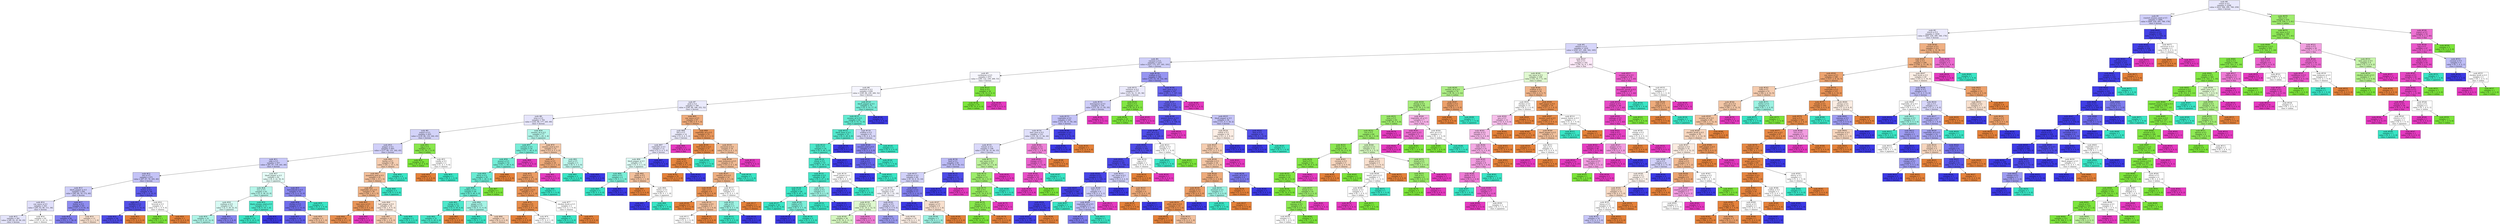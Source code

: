 digraph Tree {
node [shape=box, style="filled", color="black"] ;
0 [label=<node &#35;0<br/>cumin &le; 0.5<br/>samples = 2298<br/>value = [412, 568, 290, 769, 259]<br/>class = korean>, fillcolor="#e8e8fc"] ;
1 [label=<node &#35;1<br/>roasted_sesame_seed &le; 0.5<br/>samples = 1866<br/>value = [408, 229, 285, 766, 178]<br/>class = korean>, fillcolor="#cfcef9"] ;
0 -> 1 [labeldistance=2.5, labelangle=45, headlabel="True"] ;
2 [label=<node &#35;2<br/>starch &le; 0.5<br/>samples = 1630<br/>value = [405, 229, 280, 540, 176]<br/>class = korean>, fillcolor="#eae9fc"] ;
1 -> 2 ;
3 [label=<node &#35;3<br/>cilantro &le; 0.5<br/>samples = 1419<br/>value = [259, 227, 266, 502, 165]<br/>class = korean>, fillcolor="#d7d6fa"] ;
2 -> 3 ;
4 [label=<node &#35;4<br/>cayenne &le; 0.5<br/>samples = 1257<br/>value = [223, 175, 257, 501, 101]<br/>class = korean>, fillcolor="#cfcff9"] ;
3 -> 4 ;
5 [label=<node &#35;5<br/>cardamom &le; 0.5<br/>samples = 873<br/>value = [190, 122, 239, 269, 53]<br/>class = korean>, fillcolor="#f6f6fe"] ;
4 -> 5 ;
6 [label=<node &#35;6<br/>seaweed &le; 0.5<br/>samples = 839<br/>value = [190, 89, 239, 269, 52]<br/>class = korean>, fillcolor="#f5f5fe"] ;
5 -> 6 ;
7 [label=<node &#35;7<br/>pork &le; 0.5<br/>samples = 769<br/>value = [190, 89, 186, 252, 52]<br/>class = korean>, fillcolor="#eaeafc"] ;
6 -> 7 ;
8 [label=<node &#35;8<br/>wine &le; 0.5<br/>samples = 702<br/>value = [142, 89, 177, 245, 49]<br/>class = korean>, fillcolor="#e6e5fc"] ;
7 -> 8 ;
9 [label=<node &#35;9<br/>yogurt &le; 0.5<br/>samples = 625<br/>value = [118, 88, 132, 242, 45]<br/>class = korean>, fillcolor="#d3d3f9"] ;
8 -> 9 ;
10 [label=<node &#35;10<br/>pepper &le; 0.5<br/>samples = 603<br/>value = [117, 68, 131, 242, 45]<br/>class = korean>, fillcolor="#d1d0f9"] ;
9 -> 10 ;
11 [label=<node &#35;11<br/>sake &le; 0.5<br/>samples = 557<br/>value = [91, 67, 118, 241, 40]<br/>class = korean>, fillcolor="#c8c8f8"] ;
10 -> 11 ;
12 [label=<node &#35;12<br/>nut &le; 0.5<br/>samples = 475<br/>value = [87, 67, 76, 205, 40]<br/>class = korean>, fillcolor="#c4c3f7"] ;
11 -> 12 ;
13 [label=<node &#35;13<br/>black_pepper &le; 0.5<br/>samples = 436<br/>value = [82, 66, 76, 172, 40]<br/>class = korean>, fillcolor="#cdcdf8"] ;
12 -> 13 ;
14 [label=<node &#35;14<br/>soy_sauce &le; 0.5<br/>samples = 343<br/>value = [65, 63, 68, 111, 36]<br/>class = korean>, fillcolor="#e1e0fb"] ;
13 -> 14 ;
15 [label=<node &#35;15<br/>samples = 261<br/>value = [40, 63, 43, 90, 25]<br/>class = korean>, fillcolor="#e4e4fb"] ;
14 -> 15 ;
16 [label=<node &#35;16<br/>samples = 82<br/>value = [25, 0, 25, 21, 11]<br/>class = chinese>, fillcolor="#ffffff"] ;
14 -> 16 ;
17 [label=<node &#35;17<br/>butter &le; 0.5<br/>samples = 93<br/>value = [17, 3, 8, 61, 4]<br/>class = korean>, fillcolor="#8e8cf0"] ;
13 -> 17 ;
18 [label=<node &#35;18<br/>samples = 82<br/>value = [12, 1, 7, 58, 4]<br/>class = korean>, fillcolor="#7f7dee"] ;
17 -> 18 ;
19 [label=<node &#35;19<br/>samples = 11<br/>value = [5, 2, 1, 3, 0]<br/>class = chinese>, fillcolor="#f8e0ce"] ;
17 -> 19 ;
20 [label=<node &#35;20<br/>butter &le; 0.5<br/>samples = 39<br/>value = [5, 1, 0, 33, 0]<br/>class = korean>, fillcolor="#5e5cea"] ;
12 -> 20 ;
21 [label=<node &#35;21<br/>shellfish &le; 0.5<br/>samples = 37<br/>value = [4, 0, 0, 33, 0]<br/>class = korean>, fillcolor="#5451e8"] ;
20 -> 21 ;
22 [label=<node &#35;22<br/>samples = 36<br/>value = [3, 0, 0, 33, 0]<br/>class = korean>, fillcolor="#4e4be7"] ;
21 -> 22 ;
23 [label=<node &#35;23<br/>samples = 1<br/>value = [1, 0, 0, 0, 0]<br/>class = chinese>, fillcolor="#e58139"] ;
21 -> 23 ;
24 [label=<node &#35;24<br/>broccoli &le; 0.5<br/>samples = 2<br/>value = [1, 1, 0, 0, 0]<br/>class = chinese>, fillcolor="#ffffff"] ;
20 -> 24 ;
25 [label=<node &#35;25<br/>samples = 1<br/>value = [0, 1, 0, 0, 0]<br/>class = indian>, fillcolor="#7be539"] ;
24 -> 25 ;
26 [label=<node &#35;26<br/>samples = 1<br/>value = [1, 0, 0, 0, 0]<br/>class = chinese>, fillcolor="#e58139"] ;
24 -> 26 ;
27 [label=<node &#35;27<br/>black_pepper &le; 0.5<br/>samples = 82<br/>value = [4, 0, 42, 36, 0]<br/>class = japanese>, fillcolor="#e5fcf7"] ;
11 -> 27 ;
28 [label=<node &#35;28<br/>rice &le; 0.5<br/>samples = 63<br/>value = [2, 0, 38, 23, 0]<br/>class = japanese>, fillcolor="#b5f5e9"] ;
27 -> 28 ;
29 [label=<node &#35;29<br/>soybean &le; 0.5<br/>samples = 52<br/>value = [2, 0, 28, 22, 0]<br/>class = japanese>, fillcolor="#d7faf3"] ;
28 -> 29 ;
30 [label=<node &#35;30<br/>samples = 41<br/>value = [2, 0, 25, 14, 0]<br/>class = japanese>, fillcolor="#aef4e7"] ;
29 -> 30 ;
31 [label=<node &#35;31<br/>samples = 11<br/>value = [0, 0, 3, 8, 0]<br/>class = korean>, fillcolor="#8583ef"] ;
29 -> 31 ;
32 [label=<node &#35;32<br/>black_sesame_seed &le; 0.5<br/>samples = 11<br/>value = [0, 0, 10, 1, 0]<br/>class = japanese>, fillcolor="#4de8cb"] ;
28 -> 32 ;
33 [label=<node &#35;33<br/>samples = 10<br/>value = [0, 0, 10, 0, 0]<br/>class = japanese>, fillcolor="#39e5c5"] ;
32 -> 33 ;
34 [label=<node &#35;34<br/>samples = 1<br/>value = [0, 0, 0, 1, 0]<br/>class = korean>, fillcolor="#3c39e5"] ;
32 -> 34 ;
35 [label=<node &#35;35<br/>katsuobushi &le; 0.5<br/>samples = 19<br/>value = [2, 0, 4, 13, 0]<br/>class = korean>, fillcolor="#8a88ef"] ;
27 -> 35 ;
36 [label=<node &#35;36<br/>chicken &le; 0.5<br/>samples = 17<br/>value = [2, 0, 2, 13, 0]<br/>class = korean>, fillcolor="#706eec"] ;
35 -> 36 ;
37 [label=<node &#35;37<br/>samples = 14<br/>value = [0, 0, 2, 12, 0]<br/>class = korean>, fillcolor="#5d5ae9"] ;
36 -> 37 ;
38 [label=<node &#35;38<br/>samples = 3<br/>value = [2, 0, 0, 1, 0]<br/>class = chinese>, fillcolor="#f2c09c"] ;
36 -> 38 ;
39 [label=<node &#35;39<br/>samples = 2<br/>value = [0, 0, 2, 0, 0]<br/>class = japanese>, fillcolor="#39e5c5"] ;
35 -> 39 ;
40 [label=<node &#35;40<br/>barley &le; 0.5<br/>samples = 46<br/>value = [26, 1, 13, 1, 5]<br/>class = chinese>, fillcolor="#f5cdb1"] ;
10 -> 40 ;
41 [label=<node &#35;41<br/>mandarin_peel &le; 0.5<br/>samples = 42<br/>value = [26, 1, 9, 1, 5]<br/>class = chinese>, fillcolor="#f2be99"] ;
40 -> 41 ;
42 [label=<node &#35;42<br/>vegetable_oil &le; 0.5<br/>samples = 39<br/>value = [26, 1, 6, 1, 5]<br/>class = chinese>, fillcolor="#efb387"] ;
41 -> 42 ;
43 [label=<node &#35;43<br/>lime_juice &le; 0.5<br/>samples = 21<br/>value = [18, 0, 0, 1, 2]<br/>class = chinese>, fillcolor="#e99558"] ;
42 -> 43 ;
44 [label=<node &#35;44<br/>samples = 20<br/>value = [18, 0, 0, 1, 1]<br/>class = chinese>, fillcolor="#e88e4e"] ;
43 -> 44 ;
45 [label=<node &#35;45<br/>samples = 1<br/>value = [0, 0, 0, 0, 1]<br/>class = thai>, fillcolor="#e539c0"] ;
43 -> 45 ;
46 [label=<node &#35;46<br/>bell_pepper &le; 0.5<br/>samples = 18<br/>value = [8, 1, 6, 0, 3]<br/>class = chinese>, fillcolor="#fbeade"] ;
42 -> 46 ;
47 [label=<node &#35;47<br/>samples = 15<br/>value = [8, 1, 3, 0, 3]<br/>class = chinese>, fillcolor="#f4caac"] ;
46 -> 47 ;
48 [label=<node &#35;48<br/>samples = 3<br/>value = [0, 0, 3, 0, 0]<br/>class = japanese>, fillcolor="#39e5c5"] ;
46 -> 48 ;
49 [label=<node &#35;49<br/>samples = 3<br/>value = [0, 0, 3, 0, 0]<br/>class = japanese>, fillcolor="#39e5c5"] ;
41 -> 49 ;
50 [label=<node &#35;50<br/>samples = 4<br/>value = [0, 0, 4, 0, 0]<br/>class = japanese>, fillcolor="#39e5c5"] ;
40 -> 50 ;
51 [label=<node &#35;51<br/>egg &le; 0.5<br/>samples = 22<br/>value = [1, 20, 1, 0, 0]<br/>class = indian>, fillcolor="#88e74c"] ;
9 -> 51 ;
52 [label=<node &#35;52<br/>samples = 20<br/>value = [0, 20, 0, 0, 0]<br/>class = indian>, fillcolor="#7be539"] ;
51 -> 52 ;
53 [label=<node &#35;53<br/>vanilla &le; 0.5<br/>samples = 2<br/>value = [1, 0, 1, 0, 0]<br/>class = chinese>, fillcolor="#ffffff"] ;
51 -> 53 ;
54 [label=<node &#35;54<br/>samples = 1<br/>value = [1, 0, 0, 0, 0]<br/>class = chinese>, fillcolor="#e58139"] ;
53 -> 54 ;
55 [label=<node &#35;55<br/>samples = 1<br/>value = [0, 0, 1, 0, 0]<br/>class = japanese>, fillcolor="#39e5c5"] ;
53 -> 55 ;
56 [label=<node &#35;56<br/>sesame_oil &le; 0.5<br/>samples = 77<br/>value = [24, 1, 45, 3, 4]<br/>class = japanese>, fillcolor="#b1f5e8"] ;
8 -> 56 ;
57 [label=<node &#35;57<br/>coconut &le; 0.5<br/>samples = 54<br/>value = [11, 1, 40, 0, 2]<br/>class = japanese>, fillcolor="#79edd8"] ;
56 -> 57 ;
58 [label=<node &#35;58<br/>peanut &le; 0.5<br/>samples = 52<br/>value = [11, 1, 40, 0, 0]<br/>class = japanese>, fillcolor="#73edd6"] ;
57 -> 58 ;
59 [label=<node &#35;59<br/>berry &le; 0.5<br/>samples = 50<br/>value = [9, 1, 40, 0, 0]<br/>class = japanese>, fillcolor="#69ebd3"] ;
58 -> 59 ;
60 [label=<node &#35;60<br/>scallion &le; 0.5<br/>samples = 49<br/>value = [9, 0, 40, 0, 0]<br/>class = japanese>, fillcolor="#66ebd2"] ;
59 -> 60 ;
61 [label=<node &#35;61<br/>turnip &le; 0.5<br/>samples = 32<br/>value = [3, 0, 29, 0, 0]<br/>class = japanese>, fillcolor="#4de8cb"] ;
60 -> 61 ;
62 [label=<node &#35;62<br/>samples = 31<br/>value = [2, 0, 29, 0, 0]<br/>class = japanese>, fillcolor="#47e7c9"] ;
61 -> 62 ;
63 [label=<node &#35;63<br/>samples = 1<br/>value = [1, 0, 0, 0, 0]<br/>class = chinese>, fillcolor="#e58139"] ;
61 -> 63 ;
64 [label=<node &#35;64<br/>ginger &le; 0.5<br/>samples = 17<br/>value = [6, 0, 11, 0, 0]<br/>class = japanese>, fillcolor="#a5f3e5"] ;
60 -> 64 ;
65 [label=<node &#35;65<br/>samples = 7<br/>value = [0, 0, 7, 0, 0]<br/>class = japanese>, fillcolor="#39e5c5"] ;
64 -> 65 ;
66 [label=<node &#35;66<br/>samples = 10<br/>value = [6, 0, 4, 0, 0]<br/>class = chinese>, fillcolor="#f6d5bd"] ;
64 -> 66 ;
67 [label=<node &#35;67<br/>samples = 1<br/>value = [0, 1, 0, 0, 0]<br/>class = indian>, fillcolor="#7be539"] ;
59 -> 67 ;
68 [label=<node &#35;68<br/>samples = 2<br/>value = [2, 0, 0, 0, 0]<br/>class = chinese>, fillcolor="#e58139"] ;
58 -> 68 ;
69 [label=<node &#35;69<br/>samples = 2<br/>value = [0, 0, 0, 0, 2]<br/>class = thai>, fillcolor="#e539c0"] ;
57 -> 69 ;
70 [label=<node &#35;70<br/>sesame_seed &le; 0.5<br/>samples = 23<br/>value = [13, 0, 5, 3, 2]<br/>class = chinese>, fillcolor="#f3c7a7"] ;
56 -> 70 ;
71 [label=<node &#35;71<br/>honey &le; 0.5<br/>samples = 18<br/>value = [13, 0, 2, 1, 2]<br/>class = chinese>, fillcolor="#eda877"] ;
70 -> 71 ;
72 [label=<node &#35;72<br/>beef &le; 0.5<br/>samples = 16<br/>value = [13, 0, 2, 1, 0]<br/>class = chinese>, fillcolor="#eb9c63"] ;
71 -> 72 ;
73 [label=<node &#35;73<br/>bell_pepper &le; 0.5<br/>samples = 15<br/>value = [13, 0, 1, 1, 0]<br/>class = chinese>, fillcolor="#e99355"] ;
72 -> 73 ;
74 [label=<node &#35;74<br/>shrimp &le; 0.5<br/>samples = 13<br/>value = [12, 0, 0, 1, 0]<br/>class = chinese>, fillcolor="#e78c49"] ;
73 -> 74 ;
75 [label=<node &#35;75<br/>samples = 11<br/>value = [11, 0, 0, 0, 0]<br/>class = chinese>, fillcolor="#e58139"] ;
74 -> 75 ;
76 [label=<node &#35;76<br/>samples = 2<br/>value = [1, 0, 0, 1, 0]<br/>class = chinese>, fillcolor="#ffffff"] ;
74 -> 76 ;
77 [label=<node &#35;77<br/>chicken_broth &le; 0.5<br/>samples = 2<br/>value = [1, 0, 1, 0, 0]<br/>class = chinese>, fillcolor="#ffffff"] ;
73 -> 77 ;
78 [label=<node &#35;78<br/>samples = 1<br/>value = [0, 0, 1, 0, 0]<br/>class = japanese>, fillcolor="#39e5c5"] ;
77 -> 78 ;
79 [label=<node &#35;79<br/>samples = 1<br/>value = [1, 0, 0, 0, 0]<br/>class = chinese>, fillcolor="#e58139"] ;
77 -> 79 ;
80 [label=<node &#35;80<br/>samples = 1<br/>value = [0, 0, 1, 0, 0]<br/>class = japanese>, fillcolor="#39e5c5"] ;
72 -> 80 ;
81 [label=<node &#35;81<br/>samples = 2<br/>value = [0, 0, 0, 0, 2]<br/>class = thai>, fillcolor="#e539c0"] ;
71 -> 81 ;
82 [label=<node &#35;82<br/>beef &le; 0.5<br/>samples = 5<br/>value = [0, 0, 3, 2, 0]<br/>class = japanese>, fillcolor="#bdf6ec"] ;
70 -> 82 ;
83 [label=<node &#35;83<br/>samples = 3<br/>value = [0, 0, 3, 0, 0]<br/>class = japanese>, fillcolor="#39e5c5"] ;
82 -> 83 ;
84 [label=<node &#35;84<br/>samples = 2<br/>value = [0, 0, 0, 2, 0]<br/>class = korean>, fillcolor="#3c39e5"] ;
82 -> 84 ;
85 [label=<node &#35;85<br/>soy_sauce &le; 0.5<br/>samples = 67<br/>value = [48, 0, 9, 7, 3]<br/>class = chinese>, fillcolor="#eeaa7a"] ;
7 -> 85 ;
86 [label=<node &#35;86<br/>fish &le; 0.5<br/>samples = 14<br/>value = [3, 0, 4, 5, 2]<br/>class = korean>, fillcolor="#ebebfc"] ;
85 -> 86 ;
87 [label=<node &#35;87<br/>vegetable &le; 0.5<br/>samples = 12<br/>value = [3, 0, 4, 5, 0]<br/>class = korean>, fillcolor="#e7e6fc"] ;
86 -> 87 ;
88 [label=<node &#35;88<br/>black_pepper &le; 0.5<br/>samples = 9<br/>value = [3, 0, 4, 2, 0]<br/>class = japanese>, fillcolor="#defbf5"] ;
87 -> 88 ;
89 [label=<node &#35;89<br/>onion &le; 0.5<br/>samples = 4<br/>value = [0, 0, 3, 1, 0]<br/>class = japanese>, fillcolor="#7beed8"] ;
88 -> 89 ;
90 [label=<node &#35;90<br/>samples = 3<br/>value = [0, 0, 3, 0, 0]<br/>class = japanese>, fillcolor="#39e5c5"] ;
89 -> 90 ;
91 [label=<node &#35;91<br/>samples = 1<br/>value = [0, 0, 0, 1, 0]<br/>class = korean>, fillcolor="#3c39e5"] ;
89 -> 91 ;
92 [label=<node &#35;92<br/>garlic &le; 0.5<br/>samples = 5<br/>value = [3, 0, 1, 1, 0]<br/>class = chinese>, fillcolor="#f2c09c"] ;
88 -> 92 ;
93 [label=<node &#35;93<br/>samples = 3<br/>value = [3, 0, 0, 0, 0]<br/>class = chinese>, fillcolor="#e58139"] ;
92 -> 93 ;
94 [label=<node &#35;94<br/>butter &le; 0.5<br/>samples = 2<br/>value = [0, 0, 1, 1, 0]<br/>class = japanese>, fillcolor="#ffffff"] ;
92 -> 94 ;
95 [label=<node &#35;95<br/>samples = 1<br/>value = [0, 0, 0, 1, 0]<br/>class = korean>, fillcolor="#3c39e5"] ;
94 -> 95 ;
96 [label=<node &#35;96<br/>samples = 1<br/>value = [0, 0, 1, 0, 0]<br/>class = japanese>, fillcolor="#39e5c5"] ;
94 -> 96 ;
97 [label=<node &#35;97<br/>samples = 3<br/>value = [0, 0, 0, 3, 0]<br/>class = korean>, fillcolor="#3c39e5"] ;
87 -> 97 ;
98 [label=<node &#35;98<br/>samples = 2<br/>value = [0, 0, 0, 0, 2]<br/>class = thai>, fillcolor="#e539c0"] ;
86 -> 98 ;
99 [label=<node &#35;99<br/>vegetable_oil &le; 0.5<br/>samples = 53<br/>value = [45, 0, 5, 2, 1]<br/>class = chinese>, fillcolor="#e9965a"] ;
85 -> 99 ;
100 [label=<node &#35;100<br/>beef_broth &le; 0.5<br/>samples = 37<br/>value = [35, 0, 1, 1, 0]<br/>class = chinese>, fillcolor="#e68844"] ;
99 -> 100 ;
101 [label=<node &#35;101<br/>yeast &le; 0.5<br/>samples = 36<br/>value = [35, 0, 0, 1, 0]<br/>class = chinese>, fillcolor="#e6853f"] ;
100 -> 101 ;
102 [label=<node &#35;102<br/>samples = 35<br/>value = [35, 0, 0, 0, 0]<br/>class = chinese>, fillcolor="#e58139"] ;
101 -> 102 ;
103 [label=<node &#35;103<br/>samples = 1<br/>value = [0, 0, 0, 1, 0]<br/>class = korean>, fillcolor="#3c39e5"] ;
101 -> 103 ;
104 [label=<node &#35;104<br/>samples = 1<br/>value = [0, 0, 1, 0, 0]<br/>class = japanese>, fillcolor="#39e5c5"] ;
100 -> 104 ;
105 [label=<node &#35;105<br/>macaroni &le; 0.5<br/>samples = 16<br/>value = [10, 0, 4, 1, 1]<br/>class = chinese>, fillcolor="#f2c09c"] ;
99 -> 105 ;
106 [label=<node &#35;106<br/>cane_molasses &le; 0.5<br/>samples = 15<br/>value = [10, 0, 4, 1, 0]<br/>class = chinese>, fillcolor="#f1ba93"] ;
105 -> 106 ;
107 [label=<node &#35;107<br/>sesame_oil &le; 0.5<br/>samples = 14<br/>value = [10, 0, 3, 1, 0]<br/>class = chinese>, fillcolor="#eeaf81"] ;
106 -> 107 ;
108 [label=<node &#35;108<br/>sake &le; 0.5<br/>samples = 9<br/>value = [8, 0, 1, 0, 0]<br/>class = chinese>, fillcolor="#e89152"] ;
107 -> 108 ;
109 [label=<node &#35;109<br/>samples = 6<br/>value = [6, 0, 0, 0, 0]<br/>class = chinese>, fillcolor="#e58139"] ;
108 -> 109 ;
110 [label=<node &#35;110<br/>cucumber &le; 0.5<br/>samples = 3<br/>value = [2, 0, 1, 0, 0]<br/>class = chinese>, fillcolor="#f2c09c"] ;
108 -> 110 ;
111 [label=<node &#35;111<br/>samples = 2<br/>value = [1, 0, 1, 0, 0]<br/>class = chinese>, fillcolor="#ffffff"] ;
110 -> 111 ;
112 [label=<node &#35;112<br/>samples = 1<br/>value = [1, 0, 0, 0, 0]<br/>class = chinese>, fillcolor="#e58139"] ;
110 -> 112 ;
113 [label=<node &#35;113<br/>pepper &le; 0.5<br/>samples = 5<br/>value = [2, 0, 2, 1, 0]<br/>class = chinese>, fillcolor="#ffffff"] ;
107 -> 113 ;
114 [label=<node &#35;114<br/>sake &le; 0.5<br/>samples = 3<br/>value = [0, 0, 2, 1, 0]<br/>class = japanese>, fillcolor="#9cf2e2"] ;
113 -> 114 ;
115 [label=<node &#35;115<br/>samples = 2<br/>value = [0, 0, 2, 0, 0]<br/>class = japanese>, fillcolor="#39e5c5"] ;
114 -> 115 ;
116 [label=<node &#35;116<br/>samples = 1<br/>value = [0, 0, 0, 1, 0]<br/>class = korean>, fillcolor="#3c39e5"] ;
114 -> 116 ;
117 [label=<node &#35;117<br/>samples = 2<br/>value = [2, 0, 0, 0, 0]<br/>class = chinese>, fillcolor="#e58139"] ;
113 -> 117 ;
118 [label=<node &#35;118<br/>samples = 1<br/>value = [0, 0, 1, 0, 0]<br/>class = japanese>, fillcolor="#39e5c5"] ;
106 -> 118 ;
119 [label=<node &#35;119<br/>samples = 1<br/>value = [0, 0, 0, 0, 1]<br/>class = thai>, fillcolor="#e539c0"] ;
105 -> 119 ;
120 [label=<node &#35;120<br/>black_pepper &le; 0.5<br/>samples = 70<br/>value = [0, 0, 53, 17, 0]<br/>class = japanese>, fillcolor="#79edd8"] ;
6 -> 120 ;
121 [label=<node &#35;121<br/>sesame_oil &le; 0.5<br/>samples = 64<br/>value = [0, 0, 53, 11, 0]<br/>class = japanese>, fillcolor="#62ead1"] ;
120 -> 121 ;
122 [label=<node &#35;122<br/>black_bean &le; 0.5<br/>samples = 55<br/>value = [0, 0, 49, 6, 0]<br/>class = japanese>, fillcolor="#51e8cc"] ;
121 -> 122 ;
123 [label=<node &#35;123<br/>beef &le; 0.5<br/>samples = 54<br/>value = [0, 0, 49, 5, 0]<br/>class = japanese>, fillcolor="#4de8cb"] ;
122 -> 123 ;
124 [label=<node &#35;124<br/>wheat &le; 0.5<br/>samples = 53<br/>value = [0, 0, 49, 4, 0]<br/>class = japanese>, fillcolor="#49e7ca"] ;
123 -> 124 ;
125 [label=<node &#35;125<br/>vegetable &le; 0.5<br/>samples = 49<br/>value = [0, 0, 47, 2, 0]<br/>class = japanese>, fillcolor="#41e6c7"] ;
124 -> 125 ;
126 [label=<node &#35;126<br/>kelp &le; 0.5<br/>samples = 46<br/>value = [0, 0, 45, 1, 0]<br/>class = japanese>, fillcolor="#3de6c6"] ;
125 -> 126 ;
127 [label=<node &#35;127<br/>samples = 42<br/>value = [0, 0, 42, 0, 0]<br/>class = japanese>, fillcolor="#39e5c5"] ;
126 -> 127 ;
128 [label=<node &#35;128<br/>radish &le; 0.5<br/>samples = 4<br/>value = [0, 0, 3, 1, 0]<br/>class = japanese>, fillcolor="#7beed8"] ;
126 -> 128 ;
129 [label=<node &#35;129<br/>samples = 1<br/>value = [0, 0, 0, 1, 0]<br/>class = korean>, fillcolor="#3c39e5"] ;
128 -> 129 ;
130 [label=<node &#35;130<br/>samples = 3<br/>value = [0, 0, 3, 0, 0]<br/>class = japanese>, fillcolor="#39e5c5"] ;
128 -> 130 ;
131 [label=<node &#35;131<br/>radish &le; 0.5<br/>samples = 3<br/>value = [0, 0, 2, 1, 0]<br/>class = japanese>, fillcolor="#9cf2e2"] ;
125 -> 131 ;
132 [label=<node &#35;132<br/>samples = 2<br/>value = [0, 0, 2, 0, 0]<br/>class = japanese>, fillcolor="#39e5c5"] ;
131 -> 132 ;
133 [label=<node &#35;133<br/>samples = 1<br/>value = [0, 0, 0, 1, 0]<br/>class = korean>, fillcolor="#3c39e5"] ;
131 -> 133 ;
134 [label=<node &#35;134<br/>sweet_potato &le; 0.5<br/>samples = 4<br/>value = [0, 0, 2, 2, 0]<br/>class = japanese>, fillcolor="#ffffff"] ;
124 -> 134 ;
135 [label=<node &#35;135<br/>samples = 2<br/>value = [0, 0, 0, 2, 0]<br/>class = korean>, fillcolor="#3c39e5"] ;
134 -> 135 ;
136 [label=<node &#35;136<br/>samples = 2<br/>value = [0, 0, 2, 0, 0]<br/>class = japanese>, fillcolor="#39e5c5"] ;
134 -> 136 ;
137 [label=<node &#35;137<br/>samples = 1<br/>value = [0, 0, 0, 1, 0]<br/>class = korean>, fillcolor="#3c39e5"] ;
123 -> 137 ;
138 [label=<node &#35;138<br/>samples = 1<br/>value = [0, 0, 0, 1, 0]<br/>class = korean>, fillcolor="#3c39e5"] ;
122 -> 138 ;
139 [label=<node &#35;139<br/>scallion &le; 0.5<br/>samples = 9<br/>value = [0, 0, 4, 5, 0]<br/>class = korean>, fillcolor="#d8d7fa"] ;
121 -> 139 ;
140 [label=<node &#35;140<br/>sesame_seed &le; 0.5<br/>samples = 7<br/>value = [0, 0, 2, 5, 0]<br/>class = korean>, fillcolor="#8a88ef"] ;
139 -> 140 ;
141 [label=<node &#35;141<br/>crab &le; 0.5<br/>samples = 6<br/>value = [0, 0, 1, 5, 0]<br/>class = korean>, fillcolor="#6361ea"] ;
140 -> 141 ;
142 [label=<node &#35;142<br/>samples = 5<br/>value = [0, 0, 0, 5, 0]<br/>class = korean>, fillcolor="#3c39e5"] ;
141 -> 142 ;
143 [label=<node &#35;143<br/>samples = 1<br/>value = [0, 0, 1, 0, 0]<br/>class = japanese>, fillcolor="#39e5c5"] ;
141 -> 143 ;
144 [label=<node &#35;144<br/>samples = 1<br/>value = [0, 0, 1, 0, 0]<br/>class = japanese>, fillcolor="#39e5c5"] ;
140 -> 144 ;
145 [label=<node &#35;145<br/>samples = 2<br/>value = [0, 0, 2, 0, 0]<br/>class = japanese>, fillcolor="#39e5c5"] ;
139 -> 145 ;
146 [label=<node &#35;146<br/>samples = 6<br/>value = [0, 0, 0, 6, 0]<br/>class = korean>, fillcolor="#3c39e5"] ;
120 -> 146 ;
147 [label=<node &#35;147<br/>bean &le; 0.5<br/>samples = 34<br/>value = [0, 33, 0, 0, 1]<br/>class = indian>, fillcolor="#7fe63f"] ;
5 -> 147 ;
148 [label=<node &#35;148<br/>samples = 33<br/>value = [0, 33, 0, 0, 0]<br/>class = indian>, fillcolor="#7be539"] ;
147 -> 148 ;
149 [label=<node &#35;149<br/>samples = 1<br/>value = [0, 0, 0, 0, 1]<br/>class = thai>, fillcolor="#e539c0"] ;
147 -> 149 ;
150 [label=<node &#35;150<br/>scallion &le; 0.5<br/>samples = 384<br/>value = [33, 53, 18, 232, 48]<br/>class = korean>, fillcolor="#9694f1"] ;
4 -> 150 ;
151 [label=<node &#35;151<br/>turmeric &le; 0.5<br/>samples = 177<br/>value = [13, 52, 11, 65, 36]<br/>class = korean>, fillcolor="#ebeafc"] ;
150 -> 151 ;
152 [label=<node &#35;152<br/>lemongrass &le; 0.5<br/>samples = 154<br/>value = [13, 30, 11, 65, 35]<br/>class = korean>, fillcolor="#cecdf8"] ;
151 -> 152 ;
153 [label=<node &#35;153<br/>vegetable &le; 0.5<br/>samples = 143<br/>value = [13, 30, 11, 65, 24]<br/>class = korean>, fillcolor="#c3c2f7"] ;
152 -> 153 ;
154 [label=<node &#35;154<br/>lime_juice &le; 0.5<br/>samples = 121<br/>value = [12, 30, 11, 44, 24]<br/>class = korean>, fillcolor="#e1e1fb"] ;
153 -> 154 ;
155 [label=<node &#35;155<br/>tomato &le; 0.5<br/>samples = 108<br/>value = [10, 29, 10, 44, 15]<br/>class = korean>, fillcolor="#dad9fa"] ;
154 -> 155 ;
156 [label=<node &#35;156<br/>beef &le; 0.5<br/>samples = 92<br/>value = [9, 19, 9, 44, 11]<br/>class = korean>, fillcolor="#bcbbf6"] ;
155 -> 156 ;
157 [label=<node &#35;157<br/>soybean &le; 0.5<br/>samples = 80<br/>value = [9, 19, 9, 33, 10]<br/>class = korean>, fillcolor="#d2d2f9"] ;
156 -> 157 ;
158 [label=<node &#35;158<br/>soy_sauce &le; 0.5<br/>samples = 63<br/>value = [6, 19, 7, 21, 10]<br/>class = korean>, fillcolor="#f6f6fe"] ;
157 -> 158 ;
159 [label=<node &#35;159<br/>chicken &le; 0.5<br/>samples = 40<br/>value = [2, 19, 2, 12, 5]<br/>class = indian>, fillcolor="#def8ce"] ;
158 -> 159 ;
160 [label=<node &#35;160<br/>samples = 36<br/>value = [2, 19, 2, 11, 2]<br/>class = indian>, fillcolor="#d5f7c0"] ;
159 -> 160 ;
161 [label=<node &#35;161<br/>samples = 4<br/>value = [0, 0, 0, 1, 3]<br/>class = thai>, fillcolor="#ee7bd5"] ;
159 -> 161 ;
162 [label=<node &#35;162<br/>garlic &le; 0.5<br/>samples = 23<br/>value = [4, 0, 5, 9, 5]<br/>class = korean>, fillcolor="#d4d3f9"] ;
158 -> 162 ;
163 [label=<node &#35;163<br/>samples = 13<br/>value = [0, 0, 3, 8, 2]<br/>class = korean>, fillcolor="#9d9cf2"] ;
162 -> 163 ;
164 [label=<node &#35;164<br/>samples = 10<br/>value = [4, 0, 2, 1, 3]<br/>class = chinese>, fillcolor="#fbede3"] ;
162 -> 164 ;
165 [label=<node &#35;165<br/>vinegar &le; 0.5<br/>samples = 17<br/>value = [3, 0, 2, 12, 0]<br/>class = korean>, fillcolor="#8280ee"] ;
157 -> 165 ;
166 [label=<node &#35;166<br/>samples = 11<br/>value = [0, 0, 0, 11, 0]<br/>class = korean>, fillcolor="#3c39e5"] ;
165 -> 166 ;
167 [label=<node &#35;167<br/>pepper &le; 0.5<br/>samples = 6<br/>value = [3, 0, 2, 1, 0]<br/>class = chinese>, fillcolor="#f8e0ce"] ;
165 -> 167 ;
168 [label=<node &#35;168<br/>samples = 3<br/>value = [0, 0, 2, 1, 0]<br/>class = japanese>, fillcolor="#9cf2e2"] ;
167 -> 168 ;
169 [label=<node &#35;169<br/>samples = 3<br/>value = [3, 0, 0, 0, 0]<br/>class = chinese>, fillcolor="#e58139"] ;
167 -> 169 ;
170 [label=<node &#35;170<br/>lime &le; 0.5<br/>samples = 12<br/>value = [0, 0, 0, 11, 1]<br/>class = korean>, fillcolor="#4e4be7"] ;
156 -> 170 ;
171 [label=<node &#35;171<br/>samples = 11<br/>value = [0, 0, 0, 11, 0]<br/>class = korean>, fillcolor="#3c39e5"] ;
170 -> 171 ;
172 [label=<node &#35;172<br/>samples = 1<br/>value = [0, 0, 0, 0, 1]<br/>class = thai>, fillcolor="#e539c0"] ;
170 -> 172 ;
173 [label=<node &#35;173<br/>soy_sauce &le; 0.5<br/>samples = 16<br/>value = [1, 10, 1, 0, 4]<br/>class = indian>, fillcolor="#bdf29c"] ;
155 -> 173 ;
174 [label=<node &#35;174<br/>bay &le; 0.5<br/>samples = 13<br/>value = [1, 10, 1, 0, 1]<br/>class = indian>, fillcolor="#9cec6b"] ;
173 -> 174 ;
175 [label=<node &#35;175<br/>fish &le; 0.5<br/>samples = 12<br/>value = [1, 10, 0, 0, 1]<br/>class = indian>, fillcolor="#93ea5d"] ;
174 -> 175 ;
176 [label=<node &#35;176<br/>bacon &le; 0.5<br/>samples = 11<br/>value = [1, 10, 0, 0, 0]<br/>class = indian>, fillcolor="#88e84d"] ;
175 -> 176 ;
177 [label=<node &#35;177<br/>samples = 10<br/>value = [0, 10, 0, 0, 0]<br/>class = indian>, fillcolor="#7be539"] ;
176 -> 177 ;
178 [label=<node &#35;178<br/>samples = 1<br/>value = [1, 0, 0, 0, 0]<br/>class = chinese>, fillcolor="#e58139"] ;
176 -> 178 ;
179 [label=<node &#35;179<br/>samples = 1<br/>value = [0, 0, 0, 0, 1]<br/>class = thai>, fillcolor="#e539c0"] ;
175 -> 179 ;
180 [label=<node &#35;180<br/>samples = 1<br/>value = [0, 0, 1, 0, 0]<br/>class = japanese>, fillcolor="#39e5c5"] ;
174 -> 180 ;
181 [label=<node &#35;181<br/>samples = 3<br/>value = [0, 0, 0, 0, 3]<br/>class = thai>, fillcolor="#e539c0"] ;
173 -> 181 ;
182 [label=<node &#35;182<br/>pepper &le; 0.5<br/>samples = 13<br/>value = [2, 1, 1, 0, 9]<br/>class = thai>, fillcolor="#ee81d7"] ;
154 -> 182 ;
183 [label=<node &#35;183<br/>vinegar &le; 0.5<br/>samples = 11<br/>value = [0, 1, 1, 0, 9]<br/>class = thai>, fillcolor="#ea61cd"] ;
182 -> 183 ;
184 [label=<node &#35;184<br/>orange &le; 0.5<br/>samples = 10<br/>value = [0, 1, 0, 0, 9]<br/>class = thai>, fillcolor="#e84fc7"] ;
183 -> 184 ;
185 [label=<node &#35;185<br/>samples = 9<br/>value = [0, 0, 0, 0, 9]<br/>class = thai>, fillcolor="#e539c0"] ;
184 -> 185 ;
186 [label=<node &#35;186<br/>samples = 1<br/>value = [0, 1, 0, 0, 0]<br/>class = indian>, fillcolor="#7be539"] ;
184 -> 186 ;
187 [label=<node &#35;187<br/>samples = 1<br/>value = [0, 0, 1, 0, 0]<br/>class = japanese>, fillcolor="#39e5c5"] ;
183 -> 187 ;
188 [label=<node &#35;188<br/>samples = 2<br/>value = [2, 0, 0, 0, 0]<br/>class = chinese>, fillcolor="#e58139"] ;
182 -> 188 ;
189 [label=<node &#35;189<br/>coriander &le; 0.5<br/>samples = 22<br/>value = [1, 0, 0, 21, 0]<br/>class = korean>, fillcolor="#4542e6"] ;
153 -> 189 ;
190 [label=<node &#35;190<br/>samples = 21<br/>value = [0, 0, 0, 21, 0]<br/>class = korean>, fillcolor="#3c39e5"] ;
189 -> 190 ;
191 [label=<node &#35;191<br/>samples = 1<br/>value = [1, 0, 0, 0, 0]<br/>class = chinese>, fillcolor="#e58139"] ;
189 -> 191 ;
192 [label=<node &#35;192<br/>samples = 11<br/>value = [0, 0, 0, 0, 11]<br/>class = thai>, fillcolor="#e539c0"] ;
152 -> 192 ;
193 [label=<node &#35;193<br/>basil &le; 0.5<br/>samples = 23<br/>value = [0, 22, 0, 0, 1]<br/>class = indian>, fillcolor="#81e642"] ;
151 -> 193 ;
194 [label=<node &#35;194<br/>samples = 22<br/>value = [0, 22, 0, 0, 0]<br/>class = indian>, fillcolor="#7be539"] ;
193 -> 194 ;
195 [label=<node &#35;195<br/>samples = 1<br/>value = [0, 0, 0, 0, 1]<br/>class = thai>, fillcolor="#e539c0"] ;
193 -> 195 ;
196 [label=<node &#35;196<br/>lime_juice &le; 0.5<br/>samples = 207<br/>value = [20, 1, 7, 167, 12]<br/>class = korean>, fillcolor="#6663eb"] ;
150 -> 196 ;
197 [label=<node &#35;197<br/>vinegar &le; 0.5<br/>samples = 202<br/>value = [20, 1, 7, 167, 7]<br/>class = korean>, fillcolor="#625fea"] ;
196 -> 197 ;
198 [label=<node &#35;198<br/>peanut_butter &le; 0.5<br/>samples = 168<br/>value = [9, 1, 4, 149, 5]<br/>class = korean>, fillcolor="#5351e8"] ;
197 -> 198 ;
199 [label=<node &#35;199<br/>olive_oil &le; 0.5<br/>samples = 165<br/>value = [9, 1, 4, 149, 2]<br/>class = korean>, fillcolor="#504de8"] ;
198 -> 199 ;
200 [label=<node &#35;200<br/>peanut &le; 0.5<br/>samples = 163<br/>value = [9, 0, 3, 149, 2]<br/>class = korean>, fillcolor="#4e4be7"] ;
199 -> 200 ;
201 [label=<node &#35;201<br/>mussel &le; 0.5<br/>samples = 161<br/>value = [8, 0, 3, 149, 1]<br/>class = korean>, fillcolor="#4b49e7"] ;
200 -> 201 ;
202 [label=<node &#35;202<br/>chicken &le; 0.5<br/>samples = 154<br/>value = [5, 0, 3, 145, 1]<br/>class = korean>, fillcolor="#4845e7"] ;
201 -> 202 ;
203 [label=<node &#35;203<br/>katsuobushi &le; 0.5<br/>samples = 148<br/>value = [5, 0, 1, 142, 0]<br/>class = korean>, fillcolor="#4441e6"] ;
202 -> 203 ;
204 [label=<node &#35;204<br/>turnip &le; 0.5<br/>samples = 147<br/>value = [5, 0, 0, 142, 0]<br/>class = korean>, fillcolor="#4340e6"] ;
203 -> 204 ;
205 [label=<node &#35;205<br/>samples = 146<br/>value = [4, 0, 0, 142, 0]<br/>class = korean>, fillcolor="#413fe6"] ;
204 -> 205 ;
206 [label=<node &#35;206<br/>samples = 1<br/>value = [1, 0, 0, 0, 0]<br/>class = chinese>, fillcolor="#e58139"] ;
204 -> 206 ;
207 [label=<node &#35;207<br/>samples = 1<br/>value = [0, 0, 1, 0, 0]<br/>class = japanese>, fillcolor="#39e5c5"] ;
203 -> 207 ;
208 [label=<node &#35;208<br/>fish &le; 0.5<br/>samples = 6<br/>value = [0, 0, 2, 3, 1]<br/>class = korean>, fillcolor="#cecef8"] ;
202 -> 208 ;
209 [label=<node &#35;209<br/>vegetable_oil &le; 0.5<br/>samples = 5<br/>value = [0, 0, 2, 3, 0]<br/>class = korean>, fillcolor="#bebdf6"] ;
208 -> 209 ;
210 [label=<node &#35;210<br/>samples = 4<br/>value = [0, 0, 1, 3, 0]<br/>class = korean>, fillcolor="#7d7bee"] ;
209 -> 210 ;
211 [label=<node &#35;211<br/>samples = 1<br/>value = [0, 0, 1, 0, 0]<br/>class = japanese>, fillcolor="#39e5c5"] ;
209 -> 211 ;
212 [label=<node &#35;212<br/>samples = 1<br/>value = [0, 0, 0, 0, 1]<br/>class = thai>, fillcolor="#e539c0"] ;
208 -> 212 ;
213 [label=<node &#35;213<br/>soy_sauce &le; 0.5<br/>samples = 7<br/>value = [3, 0, 0, 4, 0]<br/>class = korean>, fillcolor="#cecef8"] ;
201 -> 213 ;
214 [label=<node &#35;214<br/>samples = 3<br/>value = [0, 0, 0, 3, 0]<br/>class = korean>, fillcolor="#3c39e5"] ;
213 -> 214 ;
215 [label=<node &#35;215<br/>kelp &le; 0.5<br/>samples = 4<br/>value = [3, 0, 0, 1, 0]<br/>class = chinese>, fillcolor="#eeab7b"] ;
213 -> 215 ;
216 [label=<node &#35;216<br/>samples = 3<br/>value = [3, 0, 0, 0, 0]<br/>class = chinese>, fillcolor="#e58139"] ;
215 -> 216 ;
217 [label=<node &#35;217<br/>samples = 1<br/>value = [0, 0, 0, 1, 0]<br/>class = korean>, fillcolor="#3c39e5"] ;
215 -> 217 ;
218 [label=<node &#35;218<br/>egg &le; 0.5<br/>samples = 2<br/>value = [1, 0, 0, 0, 1]<br/>class = chinese>, fillcolor="#ffffff"] ;
200 -> 218 ;
219 [label=<node &#35;219<br/>samples = 1<br/>value = [1, 0, 0, 0, 0]<br/>class = chinese>, fillcolor="#e58139"] ;
218 -> 219 ;
220 [label=<node &#35;220<br/>samples = 1<br/>value = [0, 0, 0, 0, 1]<br/>class = thai>, fillcolor="#e539c0"] ;
218 -> 220 ;
221 [label=<node &#35;221<br/>shrimp &le; 0.5<br/>samples = 2<br/>value = [0, 1, 1, 0, 0]<br/>class = indian>, fillcolor="#ffffff"] ;
199 -> 221 ;
222 [label=<node &#35;222<br/>samples = 1<br/>value = [0, 0, 1, 0, 0]<br/>class = japanese>, fillcolor="#39e5c5"] ;
221 -> 222 ;
223 [label=<node &#35;223<br/>samples = 1<br/>value = [0, 1, 0, 0, 0]<br/>class = indian>, fillcolor="#7be539"] ;
221 -> 223 ;
224 [label=<node &#35;224<br/>samples = 3<br/>value = [0, 0, 0, 0, 3]<br/>class = thai>, fillcolor="#e539c0"] ;
198 -> 224 ;
225 [label=<node &#35;225<br/>black_pepper &le; 0.5<br/>samples = 34<br/>value = [11, 0, 3, 18, 2]<br/>class = korean>, fillcolor="#c4c3f7"] ;
197 -> 225 ;
226 [label=<node &#35;226<br/>radish &le; 0.5<br/>samples = 24<br/>value = [11, 0, 2, 9, 2]<br/>class = chinese>, fillcolor="#fceee5"] ;
225 -> 226 ;
227 [label=<node &#35;227<br/>lime &le; 0.5<br/>samples = 20<br/>value = [11, 0, 2, 5, 2]<br/>class = chinese>, fillcolor="#f5cdb0"] ;
226 -> 227 ;
228 [label=<node &#35;228<br/>vegetable &le; 0.5<br/>samples = 18<br/>value = [11, 0, 2, 5, 0]<br/>class = chinese>, fillcolor="#f3c5a4"] ;
227 -> 228 ;
229 [label=<node &#35;229<br/>sake &le; 0.5<br/>samples = 14<br/>value = [10, 0, 2, 2, 0]<br/>class = chinese>, fillcolor="#eeab7b"] ;
228 -> 229 ;
230 [label=<node &#35;230<br/>shrimp &le; 0.5<br/>samples = 11<br/>value = [9, 0, 0, 2, 0]<br/>class = chinese>, fillcolor="#eb9d65"] ;
229 -> 230 ;
231 [label=<node &#35;231<br/>white_wine &le; 0.5<br/>samples = 10<br/>value = [9, 0, 0, 1, 0]<br/>class = chinese>, fillcolor="#e88f4f"] ;
230 -> 231 ;
232 [label=<node &#35;232<br/>samples = 7<br/>value = [7, 0, 0, 0, 0]<br/>class = chinese>, fillcolor="#e58139"] ;
231 -> 232 ;
233 [label=<node &#35;233<br/>samples = 3<br/>value = [2, 0, 0, 1, 0]<br/>class = chinese>, fillcolor="#f2c09c"] ;
231 -> 233 ;
234 [label=<node &#35;234<br/>samples = 1<br/>value = [0, 0, 0, 1, 0]<br/>class = korean>, fillcolor="#3c39e5"] ;
230 -> 234 ;
235 [label=<node &#35;235<br/>mustard &le; 0.5<br/>samples = 3<br/>value = [1, 0, 2, 0, 0]<br/>class = japanese>, fillcolor="#9cf2e2"] ;
229 -> 235 ;
236 [label=<node &#35;236<br/>samples = 2<br/>value = [0, 0, 2, 0, 0]<br/>class = japanese>, fillcolor="#39e5c5"] ;
235 -> 236 ;
237 [label=<node &#35;237<br/>samples = 1<br/>value = [1, 0, 0, 0, 0]<br/>class = chinese>, fillcolor="#e58139"] ;
235 -> 237 ;
238 [label=<node &#35;238<br/>sesame_oil &le; 0.5<br/>samples = 4<br/>value = [1, 0, 0, 3, 0]<br/>class = korean>, fillcolor="#7d7bee"] ;
228 -> 238 ;
239 [label=<node &#35;239<br/>samples = 1<br/>value = [1, 0, 0, 0, 0]<br/>class = chinese>, fillcolor="#e58139"] ;
238 -> 239 ;
240 [label=<node &#35;240<br/>samples = 3<br/>value = [0, 0, 0, 3, 0]<br/>class = korean>, fillcolor="#3c39e5"] ;
238 -> 240 ;
241 [label=<node &#35;241<br/>samples = 2<br/>value = [0, 0, 0, 0, 2]<br/>class = thai>, fillcolor="#e539c0"] ;
227 -> 241 ;
242 [label=<node &#35;242<br/>samples = 4<br/>value = [0, 0, 0, 4, 0]<br/>class = korean>, fillcolor="#3c39e5"] ;
226 -> 242 ;
243 [label=<node &#35;243<br/>lime &le; 0.5<br/>samples = 10<br/>value = [0, 0, 1, 9, 0]<br/>class = korean>, fillcolor="#524fe8"] ;
225 -> 243 ;
244 [label=<node &#35;244<br/>samples = 9<br/>value = [0, 0, 0, 9, 0]<br/>class = korean>, fillcolor="#3c39e5"] ;
243 -> 244 ;
245 [label=<node &#35;245<br/>samples = 1<br/>value = [0, 0, 1, 0, 0]<br/>class = japanese>, fillcolor="#39e5c5"] ;
243 -> 245 ;
246 [label=<node &#35;246<br/>samples = 5<br/>value = [0, 0, 0, 0, 5]<br/>class = thai>, fillcolor="#e539c0"] ;
196 -> 246 ;
247 [label=<node &#35;247<br/>fish &le; 0.5<br/>samples = 162<br/>value = [36, 52, 9, 1, 64]<br/>class = thai>, fillcolor="#fce9f8"] ;
3 -> 247 ;
248 [label=<node &#35;248<br/>soy_sauce &le; 0.5<br/>samples = 108<br/>value = [32, 50, 7, 0, 19]<br/>class = indian>, fillcolor="#e0f9d0"] ;
247 -> 248 ;
249 [label=<node &#35;249<br/>sesame_oil &le; 0.5<br/>samples = 74<br/>value = [9, 50, 3, 0, 12]<br/>class = indian>, fillcolor="#aeef86"] ;
248 -> 249 ;
250 [label=<node &#35;250<br/>shrimp &le; 0.5<br/>samples = 69<br/>value = [5, 50, 2, 0, 12]<br/>class = indian>, fillcolor="#a7ee7b"] ;
249 -> 250 ;
251 [label=<node &#35;251<br/>wine &le; 0.5<br/>samples = 62<br/>value = [5, 48, 1, 0, 8]<br/>class = indian>, fillcolor="#9dec6c"] ;
250 -> 251 ;
252 [label=<node &#35;252<br/>rice &le; 0.5<br/>samples = 60<br/>value = [5, 48, 1, 0, 6]<br/>class = indian>, fillcolor="#98eb65"] ;
251 -> 252 ;
253 [label=<node &#35;253<br/>bean &le; 0.5<br/>samples = 48<br/>value = [3, 42, 0, 0, 3]<br/>class = indian>, fillcolor="#8de853"] ;
252 -> 253 ;
254 [label=<node &#35;254<br/>beef &le; 0.5<br/>samples = 43<br/>value = [0, 40, 0, 0, 3]<br/>class = indian>, fillcolor="#85e748"] ;
253 -> 254 ;
255 [label=<node &#35;255<br/>chicken &le; 0.5<br/>samples = 42<br/>value = [0, 40, 0, 0, 2]<br/>class = indian>, fillcolor="#82e643"] ;
254 -> 255 ;
256 [label=<node &#35;256<br/>samples = 32<br/>value = [0, 32, 0, 0, 0]<br/>class = indian>, fillcolor="#7be539"] ;
255 -> 256 ;
257 [label=<node &#35;257<br/>bread &le; 0.5<br/>samples = 10<br/>value = [0, 8, 0, 0, 2]<br/>class = indian>, fillcolor="#9cec6a"] ;
255 -> 257 ;
258 [label=<node &#35;258<br/>cayenne &le; 0.5<br/>samples = 9<br/>value = [0, 8, 0, 0, 1]<br/>class = indian>, fillcolor="#8ce852"] ;
257 -> 258 ;
259 [label=<node &#35;259<br/>samples = 2<br/>value = [0, 1, 0, 0, 1]<br/>class = indian>, fillcolor="#ffffff"] ;
258 -> 259 ;
260 [label=<node &#35;260<br/>samples = 7<br/>value = [0, 7, 0, 0, 0]<br/>class = indian>, fillcolor="#7be539"] ;
258 -> 260 ;
261 [label=<node &#35;261<br/>samples = 1<br/>value = [0, 0, 0, 0, 1]<br/>class = thai>, fillcolor="#e539c0"] ;
257 -> 261 ;
262 [label=<node &#35;262<br/>samples = 1<br/>value = [0, 0, 0, 0, 1]<br/>class = thai>, fillcolor="#e539c0"] ;
254 -> 262 ;
263 [label=<node &#35;263<br/>coconut &le; 0.5<br/>samples = 5<br/>value = [3, 2, 0, 0, 0]<br/>class = chinese>, fillcolor="#f6d5bd"] ;
253 -> 263 ;
264 [label=<node &#35;264<br/>samples = 3<br/>value = [3, 0, 0, 0, 0]<br/>class = chinese>, fillcolor="#e58139"] ;
263 -> 264 ;
265 [label=<node &#35;265<br/>samples = 2<br/>value = [0, 2, 0, 0, 0]<br/>class = indian>, fillcolor="#7be539"] ;
263 -> 265 ;
266 [label=<node &#35;266<br/>cayenne &le; 0.5<br/>samples = 12<br/>value = [2, 6, 1, 0, 3]<br/>class = indian>, fillcolor="#d3f6bd"] ;
252 -> 266 ;
267 [label=<node &#35;267<br/>ginger &le; 0.5<br/>samples = 5<br/>value = [2, 1, 1, 0, 1]<br/>class = chinese>, fillcolor="#f8e0ce"] ;
266 -> 267 ;
268 [label=<node &#35;268<br/>lemon_juice &le; 0.5<br/>samples = 3<br/>value = [0, 1, 1, 0, 1]<br/>class = indian>, fillcolor="#ffffff"] ;
267 -> 268 ;
269 [label=<node &#35;269<br/>tomato &le; 0.5<br/>samples = 2<br/>value = [0, 1, 0, 0, 1]<br/>class = indian>, fillcolor="#ffffff"] ;
268 -> 269 ;
270 [label=<node &#35;270<br/>samples = 1<br/>value = [0, 0, 0, 0, 1]<br/>class = thai>, fillcolor="#e539c0"] ;
269 -> 270 ;
271 [label=<node &#35;271<br/>samples = 1<br/>value = [0, 1, 0, 0, 0]<br/>class = indian>, fillcolor="#7be539"] ;
269 -> 271 ;
272 [label=<node &#35;272<br/>samples = 1<br/>value = [0, 0, 1, 0, 0]<br/>class = japanese>, fillcolor="#39e5c5"] ;
268 -> 272 ;
273 [label=<node &#35;273<br/>samples = 2<br/>value = [2, 0, 0, 0, 0]<br/>class = chinese>, fillcolor="#e58139"] ;
267 -> 273 ;
274 [label=<node &#35;274<br/>bread &le; 0.5<br/>samples = 7<br/>value = [0, 5, 0, 0, 2]<br/>class = indian>, fillcolor="#b0ef88"] ;
266 -> 274 ;
275 [label=<node &#35;275<br/>root &le; 0.5<br/>samples = 6<br/>value = [0, 5, 0, 0, 1]<br/>class = indian>, fillcolor="#95ea61"] ;
274 -> 275 ;
276 [label=<node &#35;276<br/>samples = 5<br/>value = [0, 5, 0, 0, 0]<br/>class = indian>, fillcolor="#7be539"] ;
275 -> 276 ;
277 [label=<node &#35;277<br/>samples = 1<br/>value = [0, 0, 0, 0, 1]<br/>class = thai>, fillcolor="#e539c0"] ;
275 -> 277 ;
278 [label=<node &#35;278<br/>samples = 1<br/>value = [0, 0, 0, 0, 1]<br/>class = thai>, fillcolor="#e539c0"] ;
274 -> 278 ;
279 [label=<node &#35;279<br/>samples = 2<br/>value = [0, 0, 0, 0, 2]<br/>class = thai>, fillcolor="#e539c0"] ;
251 -> 279 ;
280 [label=<node &#35;280<br/>vegetable_oil &le; 0.5<br/>samples = 7<br/>value = [0, 2, 1, 0, 4]<br/>class = thai>, fillcolor="#f5b0e6"] ;
250 -> 280 ;
281 [label=<node &#35;281<br/>lemon_juice &le; 0.5<br/>samples = 5<br/>value = [0, 1, 0, 0, 4]<br/>class = thai>, fillcolor="#ec6ad0"] ;
280 -> 281 ;
282 [label=<node &#35;282<br/>samples = 4<br/>value = [0, 0, 0, 0, 4]<br/>class = thai>, fillcolor="#e539c0"] ;
281 -> 282 ;
283 [label=<node &#35;283<br/>samples = 1<br/>value = [0, 1, 0, 0, 0]<br/>class = indian>, fillcolor="#7be539"] ;
281 -> 283 ;
284 [label=<node &#35;284<br/>olive_oil &le; 0.5<br/>samples = 2<br/>value = [0, 1, 1, 0, 0]<br/>class = indian>, fillcolor="#ffffff"] ;
280 -> 284 ;
285 [label=<node &#35;285<br/>samples = 1<br/>value = [0, 1, 0, 0, 0]<br/>class = indian>, fillcolor="#7be539"] ;
284 -> 285 ;
286 [label=<node &#35;286<br/>samples = 1<br/>value = [0, 0, 1, 0, 0]<br/>class = japanese>, fillcolor="#39e5c5"] ;
284 -> 286 ;
287 [label=<node &#35;287<br/>shallot &le; 0.5<br/>samples = 5<br/>value = [4, 0, 1, 0, 0]<br/>class = chinese>, fillcolor="#eca06a"] ;
249 -> 287 ;
288 [label=<node &#35;288<br/>samples = 4<br/>value = [4, 0, 0, 0, 0]<br/>class = chinese>, fillcolor="#e58139"] ;
287 -> 288 ;
289 [label=<node &#35;289<br/>samples = 1<br/>value = [0, 0, 1, 0, 0]<br/>class = japanese>, fillcolor="#39e5c5"] ;
287 -> 289 ;
290 [label=<node &#35;290<br/>scallion &le; 0.5<br/>samples = 34<br/>value = [23, 0, 4, 0, 7]<br/>class = chinese>, fillcolor="#f0b48a"] ;
248 -> 290 ;
291 [label=<node &#35;291<br/>chicken &le; 0.5<br/>samples = 15<br/>value = [6, 0, 3, 0, 6]<br/>class = chinese>, fillcolor="#ffffff"] ;
290 -> 291 ;
292 [label=<node &#35;292<br/>pea &le; 0.5<br/>samples = 12<br/>value = [3, 0, 3, 0, 6]<br/>class = thai>, fillcolor="#f6bdea"] ;
291 -> 292 ;
293 [label=<node &#35;293<br/>parsley &le; 0.5<br/>samples = 11<br/>value = [2, 0, 3, 0, 6]<br/>class = thai>, fillcolor="#f5b5e7"] ;
292 -> 293 ;
294 [label=<node &#35;294<br/>cider &le; 0.5<br/>samples = 10<br/>value = [1, 0, 3, 0, 6]<br/>class = thai>, fillcolor="#f4aae4"] ;
293 -> 294 ;
295 [label=<node &#35;295<br/>wine &le; 0.5<br/>samples = 9<br/>value = [0, 0, 3, 0, 6]<br/>class = thai>, fillcolor="#f29ce0"] ;
294 -> 295 ;
296 [label=<node &#35;296<br/>garlic &le; 0.5<br/>samples = 8<br/>value = [0, 0, 2, 0, 6]<br/>class = thai>, fillcolor="#ee7bd5"] ;
295 -> 296 ;
297 [label=<node &#35;297<br/>samples = 1<br/>value = [0, 0, 1, 0, 0]<br/>class = japanese>, fillcolor="#39e5c5"] ;
296 -> 297 ;
298 [label=<node &#35;298<br/>vinegar &le; 0.5<br/>samples = 7<br/>value = [0, 0, 1, 0, 6]<br/>class = thai>, fillcolor="#e95acb"] ;
296 -> 298 ;
299 [label=<node &#35;299<br/>samples = 5<br/>value = [0, 0, 0, 0, 5]<br/>class = thai>, fillcolor="#e539c0"] ;
298 -> 299 ;
300 [label=<node &#35;300<br/>samples = 2<br/>value = [0, 0, 1, 0, 1]<br/>class = japanese>, fillcolor="#ffffff"] ;
298 -> 300 ;
301 [label=<node &#35;301<br/>samples = 1<br/>value = [0, 0, 1, 0, 0]<br/>class = japanese>, fillcolor="#39e5c5"] ;
295 -> 301 ;
302 [label=<node &#35;302<br/>samples = 1<br/>value = [1, 0, 0, 0, 0]<br/>class = chinese>, fillcolor="#e58139"] ;
294 -> 302 ;
303 [label=<node &#35;303<br/>samples = 1<br/>value = [1, 0, 0, 0, 0]<br/>class = chinese>, fillcolor="#e58139"] ;
293 -> 303 ;
304 [label=<node &#35;304<br/>samples = 1<br/>value = [1, 0, 0, 0, 0]<br/>class = chinese>, fillcolor="#e58139"] ;
292 -> 304 ;
305 [label=<node &#35;305<br/>samples = 3<br/>value = [3, 0, 0, 0, 0]<br/>class = chinese>, fillcolor="#e58139"] ;
291 -> 305 ;
306 [label=<node &#35;306<br/>bell_pepper &le; 0.5<br/>samples = 19<br/>value = [17, 0, 1, 0, 1]<br/>class = chinese>, fillcolor="#e88f4f"] ;
290 -> 306 ;
307 [label=<node &#35;307<br/>sesame_seed &le; 0.5<br/>samples = 17<br/>value = [16, 0, 0, 0, 1]<br/>class = chinese>, fillcolor="#e78945"] ;
306 -> 307 ;
308 [label=<node &#35;308<br/>samples = 14<br/>value = [14, 0, 0, 0, 0]<br/>class = chinese>, fillcolor="#e58139"] ;
307 -> 308 ;
309 [label=<node &#35;309<br/>black_pepper &le; 0.5<br/>samples = 3<br/>value = [2, 0, 0, 0, 1]<br/>class = chinese>, fillcolor="#f2c09c"] ;
307 -> 309 ;
310 [label=<node &#35;310<br/>samples = 1<br/>value = [1, 0, 0, 0, 0]<br/>class = chinese>, fillcolor="#e58139"] ;
309 -> 310 ;
311 [label=<node &#35;311<br/>pea &le; 0.5<br/>samples = 2<br/>value = [1, 0, 0, 0, 1]<br/>class = chinese>, fillcolor="#ffffff"] ;
309 -> 311 ;
312 [label=<node &#35;312<br/>samples = 1<br/>value = [0, 0, 0, 0, 1]<br/>class = thai>, fillcolor="#e539c0"] ;
311 -> 312 ;
313 [label=<node &#35;313<br/>samples = 1<br/>value = [1, 0, 0, 0, 0]<br/>class = chinese>, fillcolor="#e58139"] ;
311 -> 313 ;
314 [label=<node &#35;314<br/>peanut_butter &le; 0.5<br/>samples = 2<br/>value = [1, 0, 1, 0, 0]<br/>class = chinese>, fillcolor="#ffffff"] ;
306 -> 314 ;
315 [label=<node &#35;315<br/>samples = 1<br/>value = [0, 0, 1, 0, 0]<br/>class = japanese>, fillcolor="#39e5c5"] ;
314 -> 315 ;
316 [label=<node &#35;316<br/>samples = 1<br/>value = [1, 0, 0, 0, 0]<br/>class = chinese>, fillcolor="#e58139"] ;
314 -> 316 ;
317 [label=<node &#35;317<br/>sesame_oil &le; 0.5<br/>samples = 54<br/>value = [4, 2, 2, 1, 45]<br/>class = thai>, fillcolor="#ea5dcb"] ;
247 -> 317 ;
318 [label=<node &#35;318<br/>brussels_sprout &le; 0.5<br/>samples = 47<br/>value = [1, 2, 1, 1, 42]<br/>class = thai>, fillcolor="#e84fc7"] ;
317 -> 318 ;
319 [label=<node &#35;319<br/>yogurt &le; 0.5<br/>samples = 46<br/>value = [1, 2, 0, 1, 42]<br/>class = thai>, fillcolor="#e74bc6"] ;
318 -> 319 ;
320 [label=<node &#35;320<br/>cabbage &le; 0.5<br/>samples = 45<br/>value = [1, 1, 0, 1, 42]<br/>class = thai>, fillcolor="#e746c4"] ;
319 -> 320 ;
321 [label=<node &#35;321<br/>crab &le; 0.5<br/>samples = 43<br/>value = [0, 1, 0, 1, 41]<br/>class = thai>, fillcolor="#e642c3"] ;
320 -> 321 ;
322 [label=<node &#35;322<br/>turmeric &le; 0.5<br/>samples = 40<br/>value = [0, 1, 0, 0, 39]<br/>class = thai>, fillcolor="#e63ec2"] ;
321 -> 322 ;
323 [label=<node &#35;323<br/>samples = 37<br/>value = [0, 0, 0, 0, 37]<br/>class = thai>, fillcolor="#e539c0"] ;
322 -> 323 ;
324 [label=<node &#35;324<br/>lime_juice &le; 0.5<br/>samples = 3<br/>value = [0, 1, 0, 0, 2]<br/>class = thai>, fillcolor="#f29ce0"] ;
322 -> 324 ;
325 [label=<node &#35;325<br/>samples = 1<br/>value = [0, 1, 0, 0, 0]<br/>class = indian>, fillcolor="#7be539"] ;
324 -> 325 ;
326 [label=<node &#35;326<br/>samples = 2<br/>value = [0, 0, 0, 0, 2]<br/>class = thai>, fillcolor="#e539c0"] ;
324 -> 326 ;
327 [label=<node &#35;327<br/>pepper &le; 0.5<br/>samples = 3<br/>value = [0, 0, 0, 1, 2]<br/>class = thai>, fillcolor="#f29ce0"] ;
321 -> 327 ;
328 [label=<node &#35;328<br/>samples = 2<br/>value = [0, 0, 0, 0, 2]<br/>class = thai>, fillcolor="#e539c0"] ;
327 -> 328 ;
329 [label=<node &#35;329<br/>samples = 1<br/>value = [0, 0, 0, 1, 0]<br/>class = korean>, fillcolor="#3c39e5"] ;
327 -> 329 ;
330 [label=<node &#35;330<br/>vinegar &le; 0.5<br/>samples = 2<br/>value = [1, 0, 0, 0, 1]<br/>class = chinese>, fillcolor="#ffffff"] ;
320 -> 330 ;
331 [label=<node &#35;331<br/>samples = 1<br/>value = [1, 0, 0, 0, 0]<br/>class = chinese>, fillcolor="#e58139"] ;
330 -> 331 ;
332 [label=<node &#35;332<br/>samples = 1<br/>value = [0, 0, 0, 0, 1]<br/>class = thai>, fillcolor="#e539c0"] ;
330 -> 332 ;
333 [label=<node &#35;333<br/>samples = 1<br/>value = [0, 1, 0, 0, 0]<br/>class = indian>, fillcolor="#7be539"] ;
319 -> 333 ;
334 [label=<node &#35;334<br/>samples = 1<br/>value = [0, 0, 1, 0, 0]<br/>class = japanese>, fillcolor="#39e5c5"] ;
318 -> 334 ;
335 [label=<node &#35;335<br/>lime_juice &le; 0.5<br/>samples = 7<br/>value = [3, 0, 1, 0, 3]<br/>class = chinese>, fillcolor="#ffffff"] ;
317 -> 335 ;
336 [label=<node &#35;336<br/>sake &le; 0.5<br/>samples = 4<br/>value = [3, 0, 1, 0, 0]<br/>class = chinese>, fillcolor="#eeab7b"] ;
335 -> 336 ;
337 [label=<node &#35;337<br/>samples = 3<br/>value = [3, 0, 0, 0, 0]<br/>class = chinese>, fillcolor="#e58139"] ;
336 -> 337 ;
338 [label=<node &#35;338<br/>samples = 1<br/>value = [0, 0, 1, 0, 0]<br/>class = japanese>, fillcolor="#39e5c5"] ;
336 -> 338 ;
339 [label=<node &#35;339<br/>samples = 3<br/>value = [0, 0, 0, 0, 3]<br/>class = thai>, fillcolor="#e539c0"] ;
335 -> 339 ;
340 [label=<node &#35;340<br/>coconut &le; 0.5<br/>samples = 211<br/>value = [146, 2, 14, 38, 11]<br/>class = chinese>, fillcolor="#efb083"] ;
2 -> 340 ;
341 [label=<node &#35;341<br/>sake &le; 0.5<br/>samples = 206<br/>value = [146, 2, 13, 38, 7]<br/>class = chinese>, fillcolor="#eeae80"] ;
340 -> 341 ;
342 [label=<node &#35;342<br/>soy_sauce &le; 0.5<br/>samples = 166<br/>value = [127, 2, 8, 22, 7]<br/>class = chinese>, fillcolor="#eca36f"] ;
341 -> 342 ;
343 [label=<node &#35;343<br/>milk &le; 0.5<br/>samples = 51<br/>value = [28, 2, 4, 12, 5]<br/>class = chinese>, fillcolor="#f4cbae"] ;
342 -> 343 ;
344 [label=<node &#35;344<br/>olive_oil &le; 0.5<br/>samples = 48<br/>value = [28, 1, 2, 12, 5]<br/>class = chinese>, fillcolor="#f3c7a7"] ;
343 -> 344 ;
345 [label=<node &#35;345<br/>sesame_oil &le; 0.5<br/>samples = 46<br/>value = [28, 1, 2, 12, 3]<br/>class = chinese>, fillcolor="#f3c4a2"] ;
344 -> 345 ;
346 [label=<node &#35;346<br/>chicken_broth &le; 0.5<br/>samples = 39<br/>value = [21, 1, 2, 12, 3]<br/>class = chinese>, fillcolor="#f6d5bd"] ;
345 -> 346 ;
347 [label=<node &#35;347<br/>cayenne &le; 0.5<br/>samples = 32<br/>value = [15, 1, 2, 12, 2]<br/>class = chinese>, fillcolor="#fbece1"] ;
346 -> 347 ;
348 [label=<node &#35;348<br/>nut &le; 0.5<br/>samples = 21<br/>value = [8, 0, 2, 11, 0]<br/>class = korean>, fillcolor="#d2d1f9"] ;
347 -> 348 ;
349 [label=<node &#35;349<br/>carrot &le; 0.5<br/>samples = 17<br/>value = [8, 0, 2, 7, 0]<br/>class = chinese>, fillcolor="#fcf2eb"] ;
348 -> 349 ;
350 [label=<node &#35;350<br/>onion &le; 0.5<br/>samples = 15<br/>value = [8, 0, 2, 5, 0]<br/>class = chinese>, fillcolor="#f7d9c4"] ;
349 -> 350 ;
351 [label=<node &#35;351<br/>lemon &le; 0.5<br/>samples = 12<br/>value = [5, 0, 2, 5, 0]<br/>class = chinese>, fillcolor="#ffffff"] ;
350 -> 351 ;
352 [label=<node &#35;352<br/>samples = 10<br/>value = [3, 0, 2, 5, 0]<br/>class = korean>, fillcolor="#c7c6f8"] ;
351 -> 352 ;
353 [label=<node &#35;353<br/>samples = 2<br/>value = [2, 0, 0, 0, 0]<br/>class = chinese>, fillcolor="#e58139"] ;
351 -> 353 ;
354 [label=<node &#35;354<br/>samples = 3<br/>value = [3, 0, 0, 0, 0]<br/>class = chinese>, fillcolor="#e58139"] ;
350 -> 354 ;
355 [label=<node &#35;355<br/>samples = 2<br/>value = [0, 0, 0, 2, 0]<br/>class = korean>, fillcolor="#3c39e5"] ;
349 -> 355 ;
356 [label=<node &#35;356<br/>samples = 4<br/>value = [0, 0, 0, 4, 0]<br/>class = korean>, fillcolor="#3c39e5"] ;
348 -> 356 ;
357 [label=<node &#35;357<br/>wheat &le; 0.5<br/>samples = 11<br/>value = [7, 1, 0, 1, 2]<br/>class = chinese>, fillcolor="#f1b991"] ;
347 -> 357 ;
358 [label=<node &#35;358<br/>rice &le; 0.5<br/>samples = 9<br/>value = [7, 0, 0, 0, 2]<br/>class = chinese>, fillcolor="#eca572"] ;
357 -> 358 ;
359 [label=<node &#35;359<br/>samples = 6<br/>value = [6, 0, 0, 0, 0]<br/>class = chinese>, fillcolor="#e58139"] ;
358 -> 359 ;
360 [label=<node &#35;360<br/>roasted_peanut &le; 0.5<br/>samples = 3<br/>value = [1, 0, 0, 0, 2]<br/>class = thai>, fillcolor="#f29ce0"] ;
358 -> 360 ;
361 [label=<node &#35;361<br/>samples = 2<br/>value = [1, 0, 0, 0, 1]<br/>class = chinese>, fillcolor="#ffffff"] ;
360 -> 361 ;
362 [label=<node &#35;362<br/>samples = 1<br/>value = [0, 0, 0, 0, 1]<br/>class = thai>, fillcolor="#e539c0"] ;
360 -> 362 ;
363 [label=<node &#35;363<br/>nutmeg &le; 0.5<br/>samples = 2<br/>value = [0, 1, 0, 1, 0]<br/>class = indian>, fillcolor="#ffffff"] ;
357 -> 363 ;
364 [label=<node &#35;364<br/>samples = 1<br/>value = [0, 0, 0, 1, 0]<br/>class = korean>, fillcolor="#3c39e5"] ;
363 -> 364 ;
365 [label=<node &#35;365<br/>samples = 1<br/>value = [0, 1, 0, 0, 0]<br/>class = indian>, fillcolor="#7be539"] ;
363 -> 365 ;
366 [label=<node &#35;366<br/>bell_pepper &le; 0.5<br/>samples = 7<br/>value = [6, 0, 0, 0, 1]<br/>class = chinese>, fillcolor="#e9965a"] ;
346 -> 366 ;
367 [label=<node &#35;367<br/>samples = 6<br/>value = [6, 0, 0, 0, 0]<br/>class = chinese>, fillcolor="#e58139"] ;
366 -> 367 ;
368 [label=<node &#35;368<br/>samples = 1<br/>value = [0, 0, 0, 0, 1]<br/>class = thai>, fillcolor="#e539c0"] ;
366 -> 368 ;
369 [label=<node &#35;369<br/>samples = 7<br/>value = [7, 0, 0, 0, 0]<br/>class = chinese>, fillcolor="#e58139"] ;
345 -> 369 ;
370 [label=<node &#35;370<br/>samples = 2<br/>value = [0, 0, 0, 0, 2]<br/>class = thai>, fillcolor="#e539c0"] ;
344 -> 370 ;
371 [label=<node &#35;371<br/>butter &le; 0.5<br/>samples = 3<br/>value = [0, 1, 2, 0, 0]<br/>class = japanese>, fillcolor="#9cf2e2"] ;
343 -> 371 ;
372 [label=<node &#35;372<br/>samples = 2<br/>value = [0, 0, 2, 0, 0]<br/>class = japanese>, fillcolor="#39e5c5"] ;
371 -> 372 ;
373 [label=<node &#35;373<br/>samples = 1<br/>value = [0, 1, 0, 0, 0]<br/>class = indian>, fillcolor="#7be539"] ;
371 -> 373 ;
374 [label=<node &#35;374<br/>vegetable &le; 0.5<br/>samples = 115<br/>value = [99, 0, 4, 10, 2]<br/>class = chinese>, fillcolor="#e99457"] ;
342 -> 374 ;
375 [label=<node &#35;375<br/>wasabi &le; 0.5<br/>samples = 102<br/>value = [92, 0, 4, 4, 2]<br/>class = chinese>, fillcolor="#e88e4d"] ;
374 -> 375 ;
376 [label=<node &#35;376<br/>mint &le; 0.5<br/>samples = 100<br/>value = [92, 0, 2, 4, 2]<br/>class = chinese>, fillcolor="#e78c49"] ;
375 -> 376 ;
377 [label=<node &#35;377<br/>brown_rice &le; 0.5<br/>samples = 97<br/>value = [91, 0, 2, 4, 0]<br/>class = chinese>, fillcolor="#e78946"] ;
376 -> 377 ;
378 [label=<node &#35;378<br/>mackerel &le; 0.5<br/>samples = 96<br/>value = [91, 0, 2, 3, 0]<br/>class = chinese>, fillcolor="#e68844"] ;
377 -> 378 ;
379 [label=<node &#35;379<br/>grape_juice &le; 0.5<br/>samples = 95<br/>value = [91, 0, 2, 2, 0]<br/>class = chinese>, fillcolor="#e68642"] ;
378 -> 379 ;
380 [label=<node &#35;380<br/>cucumber &le; 0.5<br/>samples = 93<br/>value = [90, 0, 1, 2, 0]<br/>class = chinese>, fillcolor="#e68540"] ;
379 -> 380 ;
381 [label=<node &#35;381<br/>octopus &le; 0.5<br/>samples = 91<br/>value = [89, 0, 1, 1, 0]<br/>class = chinese>, fillcolor="#e6843d"] ;
380 -> 381 ;
382 [label=<node &#35;382<br/>celery &le; 0.5<br/>samples = 89<br/>value = [88, 0, 1, 0, 0]<br/>class = chinese>, fillcolor="#e5823b"] ;
381 -> 382 ;
383 [label=<node &#35;383<br/>samples = 84<br/>value = [84, 0, 0, 0, 0]<br/>class = chinese>, fillcolor="#e58139"] ;
382 -> 383 ;
384 [label=<node &#35;384<br/>samples = 5<br/>value = [4, 0, 1, 0, 0]<br/>class = chinese>, fillcolor="#eca06a"] ;
382 -> 384 ;
385 [label=<node &#35;385<br/>carrot &le; 0.5<br/>samples = 2<br/>value = [1, 0, 0, 1, 0]<br/>class = chinese>, fillcolor="#ffffff"] ;
381 -> 385 ;
386 [label=<node &#35;386<br/>samples = 1<br/>value = [1, 0, 0, 0, 0]<br/>class = chinese>, fillcolor="#e58139"] ;
385 -> 386 ;
387 [label=<node &#35;387<br/>samples = 1<br/>value = [0, 0, 0, 1, 0]<br/>class = korean>, fillcolor="#3c39e5"] ;
385 -> 387 ;
388 [label=<node &#35;388<br/>scallion &le; 0.5<br/>samples = 2<br/>value = [1, 0, 0, 1, 0]<br/>class = chinese>, fillcolor="#ffffff"] ;
380 -> 388 ;
389 [label=<node &#35;389<br/>samples = 1<br/>value = [1, 0, 0, 0, 0]<br/>class = chinese>, fillcolor="#e58139"] ;
388 -> 389 ;
390 [label=<node &#35;390<br/>samples = 1<br/>value = [0, 0, 0, 1, 0]<br/>class = korean>, fillcolor="#3c39e5"] ;
388 -> 390 ;
391 [label=<node &#35;391<br/>sherry &le; 0.5<br/>samples = 2<br/>value = [1, 0, 1, 0, 0]<br/>class = chinese>, fillcolor="#ffffff"] ;
379 -> 391 ;
392 [label=<node &#35;392<br/>samples = 1<br/>value = [0, 0, 1, 0, 0]<br/>class = japanese>, fillcolor="#39e5c5"] ;
391 -> 392 ;
393 [label=<node &#35;393<br/>samples = 1<br/>value = [1, 0, 0, 0, 0]<br/>class = chinese>, fillcolor="#e58139"] ;
391 -> 393 ;
394 [label=<node &#35;394<br/>samples = 1<br/>value = [0, 0, 0, 1, 0]<br/>class = korean>, fillcolor="#3c39e5"] ;
378 -> 394 ;
395 [label=<node &#35;395<br/>samples = 1<br/>value = [0, 0, 0, 1, 0]<br/>class = korean>, fillcolor="#3c39e5"] ;
377 -> 395 ;
396 [label=<node &#35;396<br/>rice &le; 0.5<br/>samples = 3<br/>value = [1, 0, 0, 0, 2]<br/>class = thai>, fillcolor="#f29ce0"] ;
376 -> 396 ;
397 [label=<node &#35;397<br/>samples = 2<br/>value = [0, 0, 0, 0, 2]<br/>class = thai>, fillcolor="#e539c0"] ;
396 -> 397 ;
398 [label=<node &#35;398<br/>samples = 1<br/>value = [1, 0, 0, 0, 0]<br/>class = chinese>, fillcolor="#e58139"] ;
396 -> 398 ;
399 [label=<node &#35;399<br/>samples = 2<br/>value = [0, 0, 2, 0, 0]<br/>class = japanese>, fillcolor="#39e5c5"] ;
375 -> 399 ;
400 [label=<node &#35;400<br/>shrimp &le; 0.5<br/>samples = 13<br/>value = [7, 0, 0, 6, 0]<br/>class = chinese>, fillcolor="#fbede3"] ;
374 -> 400 ;
401 [label=<node &#35;401<br/>cayenne &le; 0.5<br/>samples = 9<br/>value = [3, 0, 0, 6, 0]<br/>class = korean>, fillcolor="#9e9cf2"] ;
400 -> 401 ;
402 [label=<node &#35;402<br/>mushroom &le; 0.5<br/>samples = 5<br/>value = [3, 0, 0, 2, 0]<br/>class = chinese>, fillcolor="#f6d5bd"] ;
401 -> 402 ;
403 [label=<node &#35;403<br/>samples = 3<br/>value = [3, 0, 0, 0, 0]<br/>class = chinese>, fillcolor="#e58139"] ;
402 -> 403 ;
404 [label=<node &#35;404<br/>samples = 2<br/>value = [0, 0, 0, 2, 0]<br/>class = korean>, fillcolor="#3c39e5"] ;
402 -> 404 ;
405 [label=<node &#35;405<br/>samples = 4<br/>value = [0, 0, 0, 4, 0]<br/>class = korean>, fillcolor="#3c39e5"] ;
401 -> 405 ;
406 [label=<node &#35;406<br/>samples = 4<br/>value = [4, 0, 0, 0, 0]<br/>class = chinese>, fillcolor="#e58139"] ;
400 -> 406 ;
407 [label=<node &#35;407<br/>beef_broth &le; 0.5<br/>samples = 40<br/>value = [19, 0, 5, 16, 0]<br/>class = chinese>, fillcolor="#fcefe6"] ;
341 -> 407 ;
408 [label=<node &#35;408<br/>garlic &le; 0.5<br/>samples = 25<br/>value = [7, 0, 5, 13, 0]<br/>class = korean>, fillcolor="#bebdf6"] ;
407 -> 408 ;
409 [label=<node &#35;409<br/>vegetable_oil &le; 0.5<br/>samples = 8<br/>value = [0, 0, 4, 4, 0]<br/>class = japanese>, fillcolor="#ffffff"] ;
408 -> 409 ;
410 [label=<node &#35;410<br/>samples = 2<br/>value = [0, 0, 0, 2, 0]<br/>class = korean>, fillcolor="#3c39e5"] ;
409 -> 410 ;
411 [label=<node &#35;411<br/>cayenne &le; 0.5<br/>samples = 6<br/>value = [0, 0, 4, 2, 0]<br/>class = japanese>, fillcolor="#9cf2e2"] ;
409 -> 411 ;
412 [label=<node &#35;412<br/>samples = 3<br/>value = [0, 0, 3, 0, 0]<br/>class = japanese>, fillcolor="#39e5c5"] ;
411 -> 412 ;
413 [label=<node &#35;413<br/>corn &le; 0.5<br/>samples = 3<br/>value = [0, 0, 1, 2, 0]<br/>class = korean>, fillcolor="#9e9cf2"] ;
411 -> 413 ;
414 [label=<node &#35;414<br/>samples = 2<br/>value = [0, 0, 1, 1, 0]<br/>class = japanese>, fillcolor="#ffffff"] ;
413 -> 414 ;
415 [label=<node &#35;415<br/>samples = 1<br/>value = [0, 0, 0, 1, 0]<br/>class = korean>, fillcolor="#3c39e5"] ;
413 -> 415 ;
416 [label=<node &#35;416<br/>pea &le; 0.5<br/>samples = 17<br/>value = [7, 0, 1, 9, 0]<br/>class = korean>, fillcolor="#d8d7fa"] ;
408 -> 416 ;
417 [label=<node &#35;417<br/>grape_juice &le; 0.5<br/>samples = 15<br/>value = [5, 0, 1, 9, 0]<br/>class = korean>, fillcolor="#b1b0f5"] ;
416 -> 417 ;
418 [label=<node &#35;418<br/>vegetable_oil &le; 0.5<br/>samples = 14<br/>value = [5, 0, 0, 9, 0]<br/>class = korean>, fillcolor="#a8a7f3"] ;
417 -> 418 ;
419 [label=<node &#35;419<br/>onion &le; 0.5<br/>samples = 5<br/>value = [3, 0, 0, 2, 0]<br/>class = chinese>, fillcolor="#f6d5bd"] ;
418 -> 419 ;
420 [label=<node &#35;420<br/>vinegar &le; 0.5<br/>samples = 3<br/>value = [1, 0, 0, 2, 0]<br/>class = korean>, fillcolor="#9e9cf2"] ;
419 -> 420 ;
421 [label=<node &#35;421<br/>samples = 2<br/>value = [0, 0, 0, 2, 0]<br/>class = korean>, fillcolor="#3c39e5"] ;
420 -> 421 ;
422 [label=<node &#35;422<br/>samples = 1<br/>value = [1, 0, 0, 0, 0]<br/>class = chinese>, fillcolor="#e58139"] ;
420 -> 422 ;
423 [label=<node &#35;423<br/>samples = 2<br/>value = [2, 0, 0, 0, 0]<br/>class = chinese>, fillcolor="#e58139"] ;
419 -> 423 ;
424 [label=<node &#35;424<br/>cod &le; 0.5<br/>samples = 9<br/>value = [2, 0, 0, 7, 0]<br/>class = korean>, fillcolor="#7472ec"] ;
418 -> 424 ;
425 [label=<node &#35;425<br/>pork &le; 0.5<br/>samples = 8<br/>value = [1, 0, 0, 7, 0]<br/>class = korean>, fillcolor="#5855e9"] ;
424 -> 425 ;
426 [label=<node &#35;426<br/>samples = 7<br/>value = [0, 0, 0, 7, 0]<br/>class = korean>, fillcolor="#3c39e5"] ;
425 -> 426 ;
427 [label=<node &#35;427<br/>samples = 1<br/>value = [1, 0, 0, 0, 0]<br/>class = chinese>, fillcolor="#e58139"] ;
425 -> 427 ;
428 [label=<node &#35;428<br/>samples = 1<br/>value = [1, 0, 0, 0, 0]<br/>class = chinese>, fillcolor="#e58139"] ;
424 -> 428 ;
429 [label=<node &#35;429<br/>samples = 1<br/>value = [0, 0, 1, 0, 0]<br/>class = japanese>, fillcolor="#39e5c5"] ;
417 -> 429 ;
430 [label=<node &#35;430<br/>samples = 2<br/>value = [2, 0, 0, 0, 0]<br/>class = chinese>, fillcolor="#e58139"] ;
416 -> 430 ;
431 [label=<node &#35;431<br/>egg &le; 0.5<br/>samples = 15<br/>value = [12, 0, 0, 3, 0]<br/>class = chinese>, fillcolor="#eca06a"] ;
407 -> 431 ;
432 [label=<node &#35;432<br/>scallion &le; 0.5<br/>samples = 7<br/>value = [4, 0, 0, 3, 0]<br/>class = chinese>, fillcolor="#f8e0ce"] ;
431 -> 432 ;
433 [label=<node &#35;433<br/>samples = 2<br/>value = [0, 0, 0, 2, 0]<br/>class = korean>, fillcolor="#3c39e5"] ;
432 -> 433 ;
434 [label=<node &#35;434<br/>wheat &le; 0.5<br/>samples = 5<br/>value = [4, 0, 0, 1, 0]<br/>class = chinese>, fillcolor="#eca06a"] ;
432 -> 434 ;
435 [label=<node &#35;435<br/>samples = 4<br/>value = [4, 0, 0, 0, 0]<br/>class = chinese>, fillcolor="#e58139"] ;
434 -> 435 ;
436 [label=<node &#35;436<br/>samples = 1<br/>value = [0, 0, 0, 1, 0]<br/>class = korean>, fillcolor="#3c39e5"] ;
434 -> 436 ;
437 [label=<node &#35;437<br/>samples = 8<br/>value = [8, 0, 0, 0, 0]<br/>class = chinese>, fillcolor="#e58139"] ;
431 -> 437 ;
438 [label=<node &#35;438<br/>vanilla &le; 0.5<br/>samples = 5<br/>value = [0, 0, 1, 0, 4]<br/>class = thai>, fillcolor="#ec6ad0"] ;
340 -> 438 ;
439 [label=<node &#35;439<br/>samples = 4<br/>value = [0, 0, 0, 0, 4]<br/>class = thai>, fillcolor="#e539c0"] ;
438 -> 439 ;
440 [label=<node &#35;440<br/>samples = 1<br/>value = [0, 0, 1, 0, 0]<br/>class = japanese>, fillcolor="#39e5c5"] ;
438 -> 440 ;
441 [label=<node &#35;441<br/>cilantro &le; 0.5<br/>samples = 236<br/>value = [3, 0, 5, 226, 2]<br/>class = korean>, fillcolor="#4442e6"] ;
1 -> 441 ;
442 [label=<node &#35;442<br/>mango &le; 0.5<br/>samples = 234<br/>value = [2, 0, 5, 226, 1]<br/>class = korean>, fillcolor="#4340e6"] ;
441 -> 442 ;
443 [label=<node &#35;443<br/>red_wine &le; 0.5<br/>samples = 233<br/>value = [2, 0, 5, 226, 0]<br/>class = korean>, fillcolor="#423fe6"] ;
442 -> 443 ;
444 [label=<node &#35;444<br/>wasabi &le; 0.5<br/>samples = 232<br/>value = [1, 0, 5, 226, 0]<br/>class = korean>, fillcolor="#413ee6"] ;
443 -> 444 ;
445 [label=<node &#35;445<br/>nira &le; 0.5<br/>samples = 231<br/>value = [1, 0, 4, 226, 0]<br/>class = korean>, fillcolor="#403de6"] ;
444 -> 445 ;
446 [label=<node &#35;446<br/>tuna &le; 0.5<br/>samples = 227<br/>value = [1, 0, 3, 223, 0]<br/>class = korean>, fillcolor="#3f3de5"] ;
445 -> 446 ;
447 [label=<node &#35;447<br/>mustard &le; 0.5<br/>samples = 222<br/>value = [1, 0, 2, 219, 0]<br/>class = korean>, fillcolor="#3f3ce5"] ;
446 -> 447 ;
448 [label=<node &#35;448<br/>starch &le; 0.5<br/>samples = 216<br/>value = [1, 0, 1, 214, 0]<br/>class = korean>, fillcolor="#3e3be5"] ;
447 -> 448 ;
449 [label=<node &#35;449<br/>seaweed &le; 0.5<br/>samples = 204<br/>value = [0, 0, 1, 203, 0]<br/>class = korean>, fillcolor="#3d3ae5"] ;
448 -> 449 ;
450 [label=<node &#35;450<br/>samples = 190<br/>value = [0, 0, 0, 190, 0]<br/>class = korean>, fillcolor="#3c39e5"] ;
449 -> 450 ;
451 [label=<node &#35;451<br/>garlic &le; 0.5<br/>samples = 14<br/>value = [0, 0, 1, 13, 0]<br/>class = korean>, fillcolor="#4b48e7"] ;
449 -> 451 ;
452 [label=<node &#35;452<br/>vinegar &le; 0.5<br/>samples = 3<br/>value = [0, 0, 1, 2, 0]<br/>class = korean>, fillcolor="#9e9cf2"] ;
451 -> 452 ;
453 [label=<node &#35;453<br/>samples = 2<br/>value = [0, 0, 0, 2, 0]<br/>class = korean>, fillcolor="#3c39e5"] ;
452 -> 453 ;
454 [label=<node &#35;454<br/>samples = 1<br/>value = [0, 0, 1, 0, 0]<br/>class = japanese>, fillcolor="#39e5c5"] ;
452 -> 454 ;
455 [label=<node &#35;455<br/>samples = 11<br/>value = [0, 0, 0, 11, 0]<br/>class = korean>, fillcolor="#3c39e5"] ;
451 -> 455 ;
456 [label=<node &#35;456<br/>vegetable_oil &le; 0.5<br/>samples = 12<br/>value = [1, 0, 0, 11, 0]<br/>class = korean>, fillcolor="#4e4be7"] ;
448 -> 456 ;
457 [label=<node &#35;457<br/>samples = 10<br/>value = [0, 0, 0, 10, 0]<br/>class = korean>, fillcolor="#3c39e5"] ;
456 -> 457 ;
458 [label=<node &#35;458<br/>black_pepper &le; 0.5<br/>samples = 2<br/>value = [1, 0, 0, 1, 0]<br/>class = chinese>, fillcolor="#ffffff"] ;
456 -> 458 ;
459 [label=<node &#35;459<br/>samples = 1<br/>value = [0, 0, 0, 1, 0]<br/>class = korean>, fillcolor="#3c39e5"] ;
458 -> 459 ;
460 [label=<node &#35;460<br/>samples = 1<br/>value = [1, 0, 0, 0, 0]<br/>class = chinese>, fillcolor="#e58139"] ;
458 -> 460 ;
461 [label=<node &#35;461<br/>cucumber &le; 0.5<br/>samples = 6<br/>value = [0, 0, 1, 5, 0]<br/>class = korean>, fillcolor="#6361ea"] ;
447 -> 461 ;
462 [label=<node &#35;462<br/>samples = 4<br/>value = [0, 0, 0, 4, 0]<br/>class = korean>, fillcolor="#3c39e5"] ;
461 -> 462 ;
463 [label=<node &#35;463<br/>vegetable &le; 0.5<br/>samples = 2<br/>value = [0, 0, 1, 1, 0]<br/>class = japanese>, fillcolor="#ffffff"] ;
461 -> 463 ;
464 [label=<node &#35;464<br/>samples = 1<br/>value = [0, 0, 1, 0, 0]<br/>class = japanese>, fillcolor="#39e5c5"] ;
463 -> 464 ;
465 [label=<node &#35;465<br/>samples = 1<br/>value = [0, 0, 0, 1, 0]<br/>class = korean>, fillcolor="#3c39e5"] ;
463 -> 465 ;
466 [label=<node &#35;466<br/>nut &le; 0.5<br/>samples = 5<br/>value = [0, 0, 1, 4, 0]<br/>class = korean>, fillcolor="#6d6aec"] ;
446 -> 466 ;
467 [label=<node &#35;467<br/>samples = 4<br/>value = [0, 0, 0, 4, 0]<br/>class = korean>, fillcolor="#3c39e5"] ;
466 -> 467 ;
468 [label=<node &#35;468<br/>samples = 1<br/>value = [0, 0, 1, 0, 0]<br/>class = japanese>, fillcolor="#39e5c5"] ;
466 -> 468 ;
469 [label=<node &#35;469<br/>carrot &le; 0.5<br/>samples = 4<br/>value = [0, 0, 1, 3, 0]<br/>class = korean>, fillcolor="#7d7bee"] ;
445 -> 469 ;
470 [label=<node &#35;470<br/>samples = 3<br/>value = [0, 0, 0, 3, 0]<br/>class = korean>, fillcolor="#3c39e5"] ;
469 -> 470 ;
471 [label=<node &#35;471<br/>samples = 1<br/>value = [0, 0, 1, 0, 0]<br/>class = japanese>, fillcolor="#39e5c5"] ;
469 -> 471 ;
472 [label=<node &#35;472<br/>samples = 1<br/>value = [0, 0, 1, 0, 0]<br/>class = japanese>, fillcolor="#39e5c5"] ;
444 -> 472 ;
473 [label=<node &#35;473<br/>samples = 1<br/>value = [1, 0, 0, 0, 0]<br/>class = chinese>, fillcolor="#e58139"] ;
443 -> 473 ;
474 [label=<node &#35;474<br/>samples = 1<br/>value = [0, 0, 0, 0, 1]<br/>class = thai>, fillcolor="#e539c0"] ;
442 -> 474 ;
475 [label=<node &#35;475<br/>macaroni &le; 0.5<br/>samples = 2<br/>value = [1, 0, 0, 0, 1]<br/>class = chinese>, fillcolor="#ffffff"] ;
441 -> 475 ;
476 [label=<node &#35;476<br/>samples = 1<br/>value = [1, 0, 0, 0, 0]<br/>class = chinese>, fillcolor="#e58139"] ;
475 -> 476 ;
477 [label=<node &#35;477<br/>samples = 1<br/>value = [0, 0, 0, 0, 1]<br/>class = thai>, fillcolor="#e539c0"] ;
475 -> 477 ;
478 [label=<node &#35;478<br/>fish &le; 0.5<br/>samples = 432<br/>value = [4, 339, 5, 3, 81]<br/>class = indian>, fillcolor="#9eec6d"] ;
0 -> 478 [labeldistance=2.5, labelangle=-45, headlabel="False"] ;
479 [label=<node &#35;479<br/>soy_sauce &le; 0.5<br/>samples = 380<br/>value = [4, 331, 3, 1, 41]<br/>class = indian>, fillcolor="#8ee956"] ;
478 -> 479 ;
480 [label=<node &#35;480<br/>lemongrass &le; 0.5<br/>samples = 352<br/>value = [1, 324, 2, 1, 24]<br/>class = indian>, fillcolor="#86e74a"] ;
479 -> 480 ;
481 [label=<node &#35;481<br/>basil &le; 0.5<br/>samples = 346<br/>value = [1, 323, 2, 1, 19]<br/>class = indian>, fillcolor="#84e747"] ;
480 -> 481 ;
482 [label=<node &#35;482<br/>shallot &le; 0.5<br/>samples = 342<br/>value = [1, 322, 2, 1, 16]<br/>class = indian>, fillcolor="#83e745"] ;
481 -> 482 ;
483 [label=<node &#35;483<br/>seaweed &le; 0.5<br/>samples = 329<br/>value = [0, 315, 2, 1, 11]<br/>class = indian>, fillcolor="#81e642"] ;
482 -> 483 ;
484 [label=<node &#35;484<br/>roasted_sesame_seed &le; 0.5<br/>samples = 328<br/>value = [0, 315, 1, 1, 11]<br/>class = indian>, fillcolor="#80e641"] ;
483 -> 484 ;
485 [label=<node &#35;485<br/>star_anise &le; 0.5<br/>samples = 327<br/>value = [0, 315, 0, 1, 11]<br/>class = indian>, fillcolor="#80e641"] ;
484 -> 485 ;
486 [label=<node &#35;486<br/>mussel &le; 0.5<br/>samples = 326<br/>value = [0, 315, 0, 1, 10]<br/>class = indian>, fillcolor="#80e640"] ;
485 -> 486 ;
487 [label=<node &#35;487<br/>marjoram &le; 0.5<br/>samples = 325<br/>value = [0, 315, 0, 1, 9]<br/>class = indian>, fillcolor="#7fe63f"] ;
486 -> 487 ;
488 [label=<node &#35;488<br/>peanut_butter &le; 0.5<br/>samples = 324<br/>value = [0, 315, 0, 1, 8]<br/>class = indian>, fillcolor="#7fe63f"] ;
487 -> 488 ;
489 [label=<node &#35;489<br/>asparagus &le; 0.5<br/>samples = 320<br/>value = [0, 313, 0, 1, 6]<br/>class = indian>, fillcolor="#7ee63d"] ;
488 -> 489 ;
490 [label=<node &#35;490<br/>squash &le; 0.5<br/>samples = 318<br/>value = [0, 312, 0, 1, 5]<br/>class = indian>, fillcolor="#7ee53d"] ;
489 -> 490 ;
491 [label=<node &#35;491<br/>starch &le; 0.5<br/>samples = 316<br/>value = [0, 311, 0, 1, 4]<br/>class = indian>, fillcolor="#7de53c"] ;
490 -> 491 ;
492 [label=<node &#35;492<br/>samples = 313<br/>value = [0, 309, 0, 1, 3]<br/>class = indian>, fillcolor="#7de53c"] ;
491 -> 492 ;
493 [label=<node &#35;493<br/>samples = 3<br/>value = [0, 2, 0, 0, 1]<br/>class = indian>, fillcolor="#bdf29c"] ;
491 -> 493 ;
494 [label=<node &#35;494<br/>cinnamon &le; 0.5<br/>samples = 2<br/>value = [0, 1, 0, 0, 1]<br/>class = indian>, fillcolor="#ffffff"] ;
490 -> 494 ;
495 [label=<node &#35;495<br/>samples = 1<br/>value = [0, 0, 0, 0, 1]<br/>class = thai>, fillcolor="#e539c0"] ;
494 -> 495 ;
496 [label=<node &#35;496<br/>samples = 1<br/>value = [0, 1, 0, 0, 0]<br/>class = indian>, fillcolor="#7be539"] ;
494 -> 496 ;
497 [label=<node &#35;497<br/>apple &le; 0.5<br/>samples = 2<br/>value = [0, 1, 0, 0, 1]<br/>class = indian>, fillcolor="#ffffff"] ;
489 -> 497 ;
498 [label=<node &#35;498<br/>samples = 1<br/>value = [0, 0, 0, 0, 1]<br/>class = thai>, fillcolor="#e539c0"] ;
497 -> 498 ;
499 [label=<node &#35;499<br/>samples = 1<br/>value = [0, 1, 0, 0, 0]<br/>class = indian>, fillcolor="#7be539"] ;
497 -> 499 ;
500 [label=<node &#35;500<br/>wheat &le; 0.5<br/>samples = 4<br/>value = [0, 2, 0, 0, 2]<br/>class = indian>, fillcolor="#ffffff"] ;
488 -> 500 ;
501 [label=<node &#35;501<br/>samples = 2<br/>value = [0, 2, 0, 0, 0]<br/>class = indian>, fillcolor="#7be539"] ;
500 -> 501 ;
502 [label=<node &#35;502<br/>samples = 2<br/>value = [0, 0, 0, 0, 2]<br/>class = thai>, fillcolor="#e539c0"] ;
500 -> 502 ;
503 [label=<node &#35;503<br/>samples = 1<br/>value = [0, 0, 0, 0, 1]<br/>class = thai>, fillcolor="#e539c0"] ;
487 -> 503 ;
504 [label=<node &#35;504<br/>samples = 1<br/>value = [0, 0, 0, 0, 1]<br/>class = thai>, fillcolor="#e539c0"] ;
486 -> 504 ;
505 [label=<node &#35;505<br/>samples = 1<br/>value = [0, 0, 0, 0, 1]<br/>class = thai>, fillcolor="#e539c0"] ;
485 -> 505 ;
506 [label=<node &#35;506<br/>samples = 1<br/>value = [0, 0, 1, 0, 0]<br/>class = japanese>, fillcolor="#39e5c5"] ;
484 -> 506 ;
507 [label=<node &#35;507<br/>samples = 1<br/>value = [0, 0, 1, 0, 0]<br/>class = japanese>, fillcolor="#39e5c5"] ;
483 -> 507 ;
508 [label=<node &#35;508<br/>white_wine &le; 0.5<br/>samples = 13<br/>value = [1, 7, 0, 0, 5]<br/>class = indian>, fillcolor="#def8ce"] ;
482 -> 508 ;
509 [label=<node &#35;509<br/>potato &le; 0.5<br/>samples = 10<br/>value = [1, 7, 0, 0, 2]<br/>class = indian>, fillcolor="#acef83"] ;
508 -> 509 ;
510 [label=<node &#35;510<br/>bread &le; 0.5<br/>samples = 9<br/>value = [0, 7, 0, 0, 2]<br/>class = indian>, fillcolor="#a1ec72"] ;
509 -> 510 ;
511 [label=<node &#35;511<br/>apricot &le; 0.5<br/>samples = 8<br/>value = [0, 7, 0, 0, 1]<br/>class = indian>, fillcolor="#8ee955"] ;
510 -> 511 ;
512 [label=<node &#35;512<br/>samples = 6<br/>value = [0, 6, 0, 0, 0]<br/>class = indian>, fillcolor="#7be539"] ;
511 -> 512 ;
513 [label=<node &#35;513<br/>samples = 2<br/>value = [0, 1, 0, 0, 1]<br/>class = indian>, fillcolor="#ffffff"] ;
511 -> 513 ;
514 [label=<node &#35;514<br/>samples = 1<br/>value = [0, 0, 0, 0, 1]<br/>class = thai>, fillcolor="#e539c0"] ;
510 -> 514 ;
515 [label=<node &#35;515<br/>samples = 1<br/>value = [1, 0, 0, 0, 0]<br/>class = chinese>, fillcolor="#e58139"] ;
509 -> 515 ;
516 [label=<node &#35;516<br/>samples = 3<br/>value = [0, 0, 0, 0, 3]<br/>class = thai>, fillcolor="#e539c0"] ;
508 -> 516 ;
517 [label=<node &#35;517<br/>saffron &le; 0.5<br/>samples = 4<br/>value = [0, 1, 0, 0, 3]<br/>class = thai>, fillcolor="#ee7bd5"] ;
481 -> 517 ;
518 [label=<node &#35;518<br/>samples = 3<br/>value = [0, 0, 0, 0, 3]<br/>class = thai>, fillcolor="#e539c0"] ;
517 -> 518 ;
519 [label=<node &#35;519<br/>samples = 1<br/>value = [0, 1, 0, 0, 0]<br/>class = indian>, fillcolor="#7be539"] ;
517 -> 519 ;
520 [label=<node &#35;520<br/>lime &le; 0.5<br/>samples = 6<br/>value = [0, 1, 0, 0, 5]<br/>class = thai>, fillcolor="#ea61cd"] ;
480 -> 520 ;
521 [label=<node &#35;521<br/>samples = 4<br/>value = [0, 0, 0, 0, 4]<br/>class = thai>, fillcolor="#e539c0"] ;
520 -> 521 ;
522 [label=<node &#35;522<br/>samples = 2<br/>value = [0, 1, 0, 0, 1]<br/>class = indian>, fillcolor="#ffffff"] ;
520 -> 522 ;
523 [label=<node &#35;523<br/>onion &le; 0.5<br/>samples = 28<br/>value = [3, 7, 1, 0, 17]<br/>class = thai>, fillcolor="#f3a1e1"] ;
479 -> 523 ;
524 [label=<node &#35;524<br/>starch &le; 0.5<br/>samples = 19<br/>value = [1, 2, 1, 0, 15]<br/>class = thai>, fillcolor="#eb68cf"] ;
523 -> 524 ;
525 [label=<node &#35;525<br/>cauliflower &le; 0.5<br/>samples = 17<br/>value = [0, 2, 0, 0, 15]<br/>class = thai>, fillcolor="#e853c8"] ;
524 -> 525 ;
526 [label=<node &#35;526<br/>scallop &le; 0.5<br/>samples = 16<br/>value = [0, 1, 0, 0, 15]<br/>class = thai>, fillcolor="#e746c4"] ;
525 -> 526 ;
527 [label=<node &#35;527<br/>samples = 14<br/>value = [0, 0, 0, 0, 14]<br/>class = thai>, fillcolor="#e539c0"] ;
526 -> 527 ;
528 [label=<node &#35;528<br/>samples = 2<br/>value = [0, 1, 0, 0, 1]<br/>class = indian>, fillcolor="#ffffff"] ;
526 -> 528 ;
529 [label=<node &#35;529<br/>samples = 1<br/>value = [0, 1, 0, 0, 0]<br/>class = indian>, fillcolor="#7be539"] ;
525 -> 529 ;
530 [label=<node &#35;530<br/>cane_molasses &le; 0.5<br/>samples = 2<br/>value = [1, 0, 1, 0, 0]<br/>class = chinese>, fillcolor="#ffffff"] ;
524 -> 530 ;
531 [label=<node &#35;531<br/>samples = 1<br/>value = [0, 0, 1, 0, 0]<br/>class = japanese>, fillcolor="#39e5c5"] ;
530 -> 531 ;
532 [label=<node &#35;532<br/>samples = 1<br/>value = [1, 0, 0, 0, 0]<br/>class = chinese>, fillcolor="#e58139"] ;
530 -> 532 ;
533 [label=<node &#35;533<br/>lime_juice &le; 0.5<br/>samples = 9<br/>value = [2, 5, 0, 0, 2]<br/>class = indian>, fillcolor="#c6f4aa"] ;
523 -> 533 ;
534 [label=<node &#35;534<br/>chicken_broth &le; 0.5<br/>samples = 7<br/>value = [2, 5, 0, 0, 0]<br/>class = indian>, fillcolor="#b0ef88"] ;
533 -> 534 ;
535 [label=<node &#35;535<br/>samples = 5<br/>value = [0, 5, 0, 0, 0]<br/>class = indian>, fillcolor="#7be539"] ;
534 -> 535 ;
536 [label=<node &#35;536<br/>samples = 2<br/>value = [2, 0, 0, 0, 0]<br/>class = chinese>, fillcolor="#e58139"] ;
534 -> 536 ;
537 [label=<node &#35;537<br/>samples = 2<br/>value = [0, 0, 0, 0, 2]<br/>class = thai>, fillcolor="#e539c0"] ;
533 -> 537 ;
538 [label=<node &#35;538<br/>yogurt &le; 0.5<br/>samples = 52<br/>value = [0, 8, 2, 2, 40]<br/>class = thai>, fillcolor="#ec6fd1"] ;
478 -> 538 ;
539 [label=<node &#35;539<br/>egg &le; 0.5<br/>samples = 47<br/>value = [0, 3, 2, 2, 40]<br/>class = thai>, fillcolor="#e958ca"] ;
538 -> 539 ;
540 [label=<node &#35;540<br/>barley &le; 0.5<br/>samples = 43<br/>value = [0, 2, 2, 0, 39]<br/>class = thai>, fillcolor="#e84cc6"] ;
539 -> 540 ;
541 [label=<node &#35;541<br/>mango &le; 0.5<br/>samples = 42<br/>value = [0, 2, 1, 0, 39]<br/>class = thai>, fillcolor="#e748c5"] ;
540 -> 541 ;
542 [label=<node &#35;542<br/>potato &le; 0.5<br/>samples = 41<br/>value = [0, 1, 1, 0, 39]<br/>class = thai>, fillcolor="#e643c3"] ;
541 -> 542 ;
543 [label=<node &#35;543<br/>lemon &le; 0.5<br/>samples = 39<br/>value = [0, 0, 1, 0, 38]<br/>class = thai>, fillcolor="#e63ec2"] ;
542 -> 543 ;
544 [label=<node &#35;544<br/>samples = 37<br/>value = [0, 0, 0, 0, 37]<br/>class = thai>, fillcolor="#e539c0"] ;
543 -> 544 ;
545 [label=<node &#35;545<br/>cilantro &le; 0.5<br/>samples = 2<br/>value = [0, 0, 1, 0, 1]<br/>class = japanese>, fillcolor="#ffffff"] ;
543 -> 545 ;
546 [label=<node &#35;546<br/>samples = 1<br/>value = [0, 0, 1, 0, 0]<br/>class = japanese>, fillcolor="#39e5c5"] ;
545 -> 546 ;
547 [label=<node &#35;547<br/>samples = 1<br/>value = [0, 0, 0, 0, 1]<br/>class = thai>, fillcolor="#e539c0"] ;
545 -> 547 ;
548 [label=<node &#35;548<br/>onion &le; 0.5<br/>samples = 2<br/>value = [0, 1, 0, 0, 1]<br/>class = indian>, fillcolor="#ffffff"] ;
542 -> 548 ;
549 [label=<node &#35;549<br/>samples = 1<br/>value = [0, 0, 0, 0, 1]<br/>class = thai>, fillcolor="#e539c0"] ;
548 -> 549 ;
550 [label=<node &#35;550<br/>samples = 1<br/>value = [0, 1, 0, 0, 0]<br/>class = indian>, fillcolor="#7be539"] ;
548 -> 550 ;
551 [label=<node &#35;551<br/>samples = 1<br/>value = [0, 1, 0, 0, 0]<br/>class = indian>, fillcolor="#7be539"] ;
541 -> 551 ;
552 [label=<node &#35;552<br/>samples = 1<br/>value = [0, 0, 1, 0, 0]<br/>class = japanese>, fillcolor="#39e5c5"] ;
540 -> 552 ;
553 [label=<node &#35;553<br/>coconut &le; 0.5<br/>samples = 4<br/>value = [0, 1, 0, 2, 1]<br/>class = korean>, fillcolor="#bebdf6"] ;
539 -> 553 ;
554 [label=<node &#35;554<br/>samples = 2<br/>value = [0, 0, 0, 2, 0]<br/>class = korean>, fillcolor="#3c39e5"] ;
553 -> 554 ;
555 [label=<node &#35;555<br/>chicken_broth &le; 0.5<br/>samples = 2<br/>value = [0, 1, 0, 0, 1]<br/>class = indian>, fillcolor="#ffffff"] ;
553 -> 555 ;
556 [label=<node &#35;556<br/>samples = 1<br/>value = [0, 0, 0, 0, 1]<br/>class = thai>, fillcolor="#e539c0"] ;
555 -> 556 ;
557 [label=<node &#35;557<br/>samples = 1<br/>value = [0, 1, 0, 0, 0]<br/>class = indian>, fillcolor="#7be539"] ;
555 -> 557 ;
558 [label=<node &#35;558<br/>samples = 5<br/>value = [0, 5, 0, 0, 0]<br/>class = indian>, fillcolor="#7be539"] ;
538 -> 558 ;
}